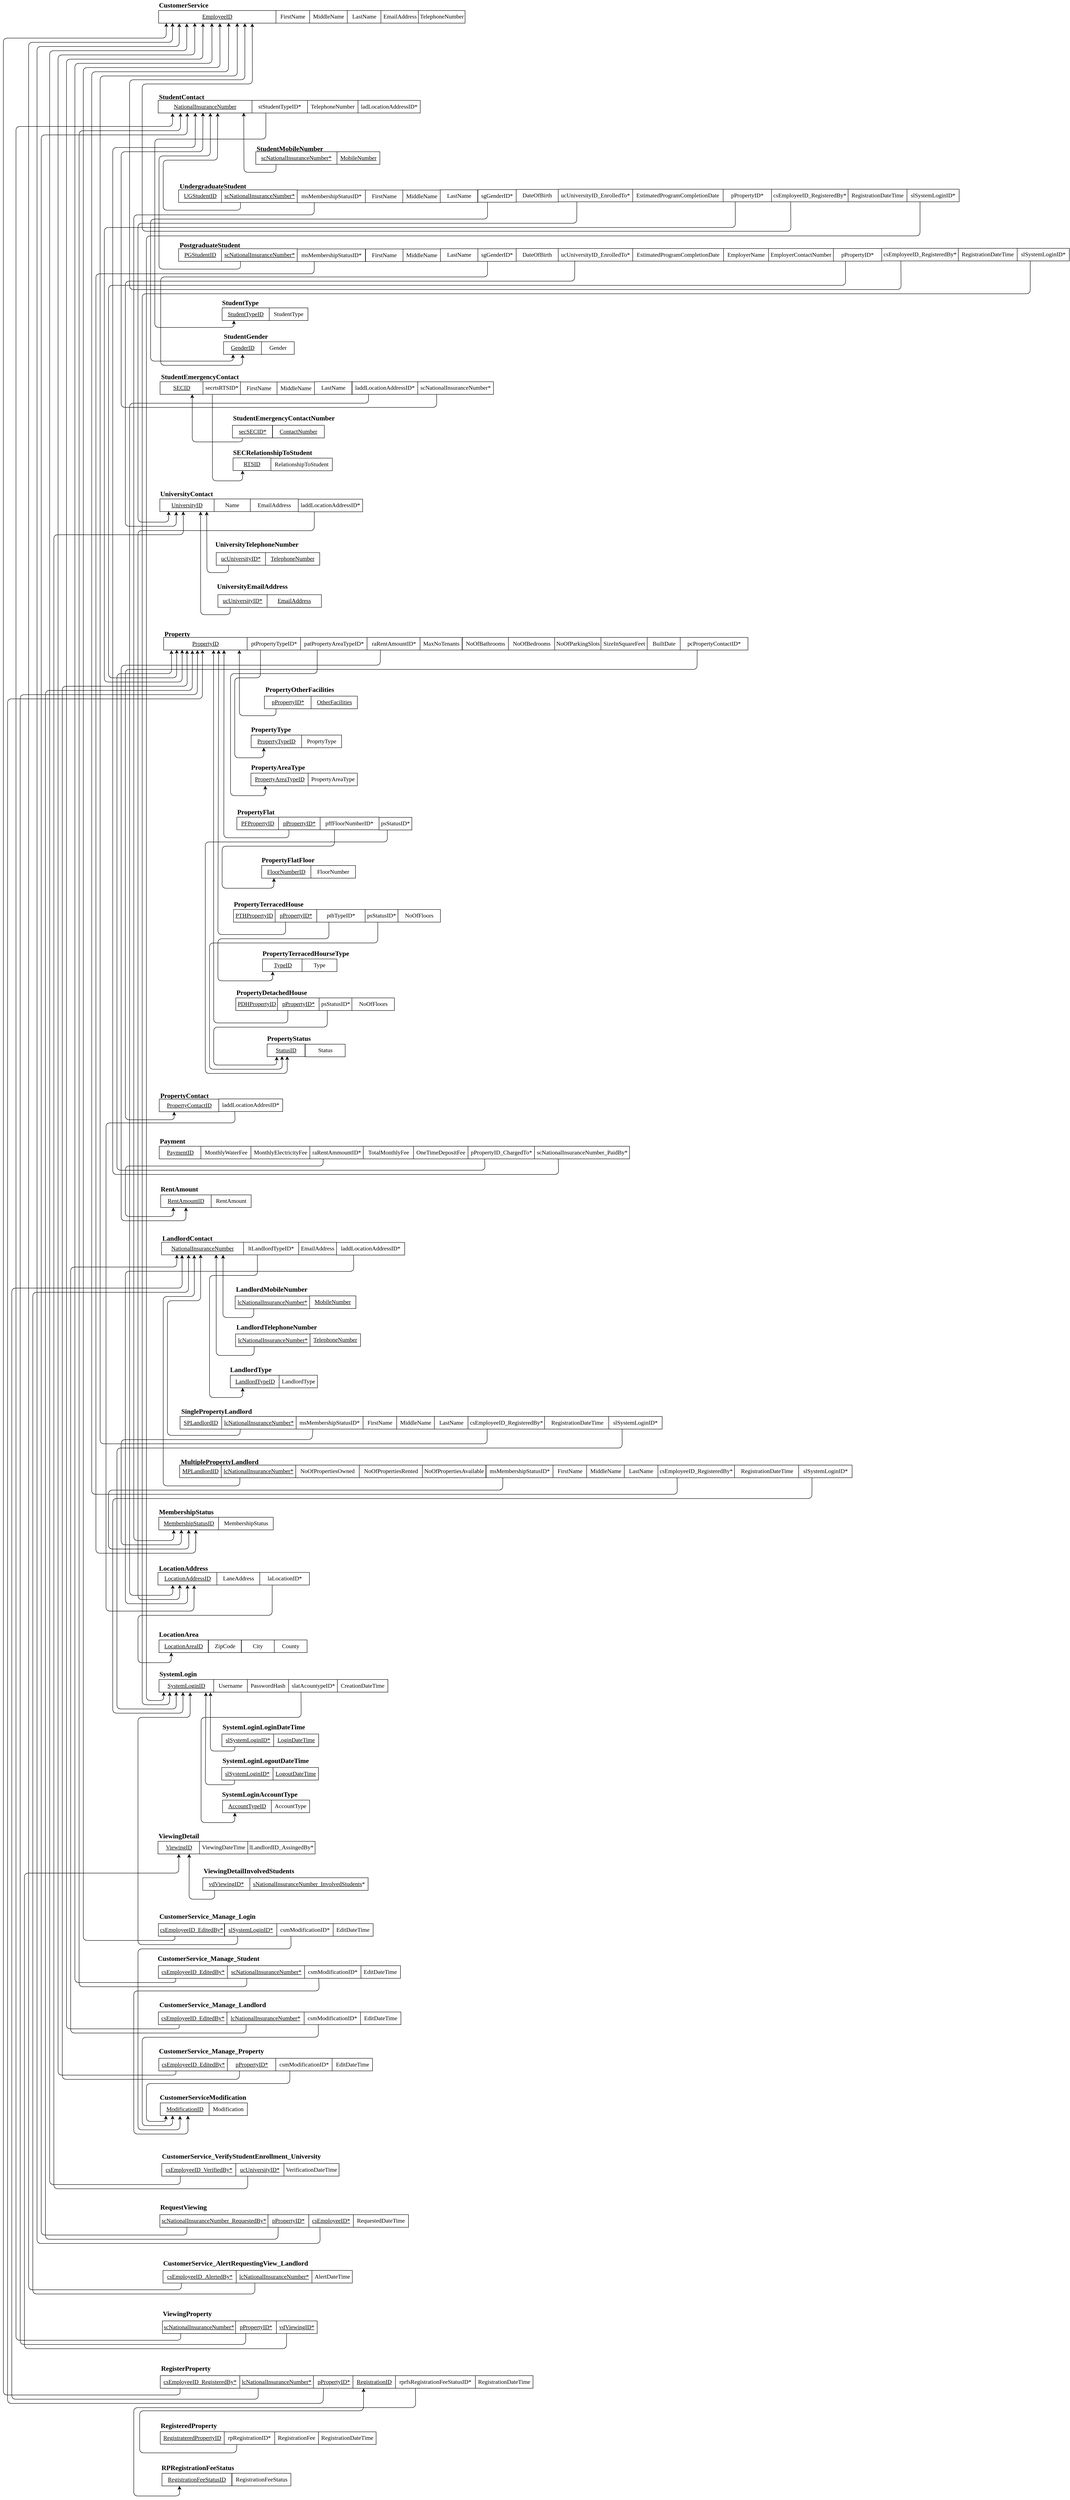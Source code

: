 <mxfile version="12.2.2" type="device" pages="1"><diagram id="bx-ZTYG9bVRK6xC262lA" name="Page-1"><mxGraphModel dx="-1562" dy="6795" grid="1" gridSize="10" guides="1" tooltips="1" connect="1" arrows="1" fold="1" page="1" pageScale="1" pageWidth="2650" pageHeight="6000" math="0" shadow="0"><root><mxCell id="0"/><mxCell id="1" parent="0"/><mxCell id="yb7GhobQxQ8tGci65pCE-1" value="&lt;font style=&quot;font-size: 16px&quot; face=&quot;Times New Roman&quot;&gt;StudentContact&lt;/font&gt;" style="text;html=1;resizable=0;points=[];autosize=1;align=left;verticalAlign=top;spacingTop=-4;fontSize=16;fontStyle=1" parent="1" vertex="1"><mxGeometry x="3073.5" y="-5750.5" width="110" height="20" as="geometry"/></mxCell><mxCell id="yb7GhobQxQ8tGci65pCE-2" value="&lt;u&gt;NationalInsuranceNumber&lt;/u&gt;" style="rounded=0;whiteSpace=wrap;html=1;fontSize=14;fontFamily=Times New Roman;" parent="1" vertex="1"><mxGeometry x="3074" y="-5729.5" width="223" height="30" as="geometry"/></mxCell><mxCell id="yb7GhobQxQ8tGci65pCE-3" value="TelephoneNumber" style="rounded=0;whiteSpace=wrap;html=1;fontSize=14;fontFamily=Times New Roman;" parent="1" vertex="1"><mxGeometry x="3429" y="-5729.5" width="120" height="30" as="geometry"/></mxCell><mxCell id="yb7GhobQxQ8tGci65pCE-4" value="ladLocationAddressID*" style="rounded=0;whiteSpace=wrap;html=1;fontSize=14;fontFamily=Times New Roman;" parent="1" vertex="1"><mxGeometry x="3549" y="-5729.5" width="148" height="30" as="geometry"/></mxCell><mxCell id="yb7GhobQxQ8tGci65pCE-5" value="stStudentTypeID*" style="rounded=0;whiteSpace=wrap;html=1;fontSize=14;fontFamily=Times New Roman;" parent="1" vertex="1"><mxGeometry x="3297" y="-5729.5" width="132" height="30" as="geometry"/></mxCell><mxCell id="yb7GhobQxQ8tGci65pCE-6" value="&lt;font style=&quot;font-size: 16px&quot; face=&quot;Times New Roman&quot;&gt;LocationAddress&lt;/font&gt;" style="text;html=1;resizable=0;points=[];autosize=1;align=left;verticalAlign=top;spacingTop=-4;fontSize=16;fontStyle=1" parent="1" vertex="1"><mxGeometry x="3073.5" y="-2254" width="120" height="20" as="geometry"/></mxCell><mxCell id="yb7GhobQxQ8tGci65pCE-7" value="&lt;u&gt;LocationAddressID&lt;/u&gt;" style="rounded=0;whiteSpace=wrap;html=1;fontSize=14;fontFamily=Times New Roman;" parent="1" vertex="1"><mxGeometry x="3073.5" y="-2232" width="140" height="30" as="geometry"/></mxCell><mxCell id="yb7GhobQxQ8tGci65pCE-8" value="laLocationID*" style="rounded=0;whiteSpace=wrap;html=1;fontSize=14;fontFamily=Times New Roman;" parent="1" vertex="1"><mxGeometry x="3315.5" y="-2232" width="118" height="30" as="geometry"/></mxCell><mxCell id="yb7GhobQxQ8tGci65pCE-9" value="&lt;font style=&quot;font-size: 16px&quot; face=&quot;Times New Roman&quot;&gt;StudentEmergencyContact&lt;/font&gt;" style="text;html=1;resizable=0;points=[];autosize=1;align=left;verticalAlign=top;spacingTop=-4;fontSize=16;fontStyle=1" parent="1" vertex="1"><mxGeometry x="3078.5" y="-5085.5" width="190" height="20" as="geometry"/></mxCell><mxCell id="yb7GhobQxQ8tGci65pCE-10" value="&lt;u&gt;SECID&lt;/u&gt;" style="rounded=0;whiteSpace=wrap;html=1;fontSize=14;fontFamily=Times New Roman;" parent="1" vertex="1"><mxGeometry x="3078.5" y="-5061" width="102" height="30" as="geometry"/></mxCell><mxCell id="yb7GhobQxQ8tGci65pCE-11" value="FirstName" style="rounded=0;whiteSpace=wrap;html=1;fontSize=14;fontFamily=Times New Roman;" parent="1" vertex="1"><mxGeometry x="3268.5" y="-5060.5" width="89" height="30" as="geometry"/></mxCell><mxCell id="yb7GhobQxQ8tGci65pCE-12" value="MiddleName" style="rounded=0;whiteSpace=wrap;html=1;fontSize=14;fontFamily=Times New Roman;" parent="1" vertex="1"><mxGeometry x="3356.5" y="-5060.5" width="89" height="30" as="geometry"/></mxCell><mxCell id="yb7GhobQxQ8tGci65pCE-13" value="LastName" style="rounded=0;whiteSpace=wrap;html=1;fontSize=14;fontFamily=Times New Roman;" parent="1" vertex="1"><mxGeometry x="3445.5" y="-5061" width="89" height="30" as="geometry"/></mxCell><mxCell id="yb7GhobQxQ8tGci65pCE-14" value="scNationalInsuranceNumber*" style="rounded=0;whiteSpace=wrap;html=1;fontSize=14;fontFamily=Times New Roman;" parent="1" vertex="1"><mxGeometry x="3691" y="-5061" width="180" height="30" as="geometry"/></mxCell><mxCell id="yb7GhobQxQ8tGci65pCE-15" value="secrtsRTSID*" style="rounded=0;whiteSpace=wrap;html=1;fontSize=14;fontFamily=Times New Roman;" parent="1" vertex="1"><mxGeometry x="3180.5" y="-5061" width="89" height="30" as="geometry"/></mxCell><mxCell id="yb7GhobQxQ8tGci65pCE-16" value="laddLocationAddressID*" style="rounded=0;whiteSpace=wrap;html=1;fontSize=14;fontFamily=Times New Roman;" parent="1" vertex="1"><mxGeometry x="3535" y="-5061" width="156" height="30" as="geometry"/></mxCell><mxCell id="yb7GhobQxQ8tGci65pCE-17" value="LaneAddress" style="rounded=0;whiteSpace=wrap;html=1;fontSize=14;fontFamily=Times New Roman;" parent="1" vertex="1"><mxGeometry x="3213.5" y="-2232" width="102" height="30" as="geometry"/></mxCell><mxCell id="yb7GhobQxQ8tGci65pCE-18" value="&lt;u&gt;UniversityID&lt;/u&gt;" style="rounded=0;whiteSpace=wrap;html=1;fontSize=14;fontFamily=Times New Roman;" parent="1" vertex="1"><mxGeometry x="3078" y="-4782.5" width="129" height="30" as="geometry"/></mxCell><mxCell id="yb7GhobQxQ8tGci65pCE-19" value="&lt;font style=&quot;font-size: 16px&quot; face=&quot;Times New Roman&quot;&gt;UniversityContact&lt;/font&gt;" style="text;html=1;resizable=0;points=[];autosize=1;align=left;verticalAlign=top;spacingTop=-4;fontSize=16;fontStyle=1" parent="1" vertex="1"><mxGeometry x="3076.5" y="-4807.5" width="130" height="20" as="geometry"/></mxCell><mxCell id="yb7GhobQxQ8tGci65pCE-20" value="Name" style="rounded=0;whiteSpace=wrap;html=1;fontSize=14;fontFamily=Times New Roman;" parent="1" vertex="1"><mxGeometry x="3207" y="-4782.5" width="86" height="30" as="geometry"/></mxCell><mxCell id="yb7GhobQxQ8tGci65pCE-21" value="EmailAddress" style="rounded=0;whiteSpace=wrap;html=1;fontSize=14;fontFamily=Times New Roman;" parent="1" vertex="1"><mxGeometry x="3293" y="-4782.5" width="114" height="30" as="geometry"/></mxCell><mxCell id="yb7GhobQxQ8tGci65pCE-22" value="laddLocationAddressID*" style="rounded=0;whiteSpace=wrap;html=1;fontSize=14;fontFamily=Times New Roman;" parent="1" vertex="1"><mxGeometry x="3407" y="-4782" width="153" height="30" as="geometry"/></mxCell><mxCell id="yb7GhobQxQ8tGci65pCE-23" value="&lt;font style=&quot;font-size: 16px&quot; face=&quot;Times New Roman&quot;&gt;PropertyContact&lt;/font&gt;" style="text;html=1;resizable=0;points=[];autosize=1;align=left;verticalAlign=top;spacingTop=-4;fontSize=16;fontStyle=1" parent="1" vertex="1"><mxGeometry x="3076.5" y="-3377" width="120" height="20" as="geometry"/></mxCell><mxCell id="yb7GhobQxQ8tGci65pCE-24" value="&lt;u&gt;PropertyContactID&lt;/u&gt;" style="rounded=0;whiteSpace=wrap;html=1;fontSize=14;fontFamily=Times New Roman;" parent="1" vertex="1"><mxGeometry x="3076.5" y="-3356.5" width="142" height="30" as="geometry"/></mxCell><mxCell id="yb7GhobQxQ8tGci65pCE-25" value="laddLocationAddresID*" style="rounded=0;whiteSpace=wrap;html=1;fontSize=14;fontFamily=Times New Roman;" parent="1" vertex="1"><mxGeometry x="3218" y="-3357" width="152" height="30" as="geometry"/></mxCell><mxCell id="yb7GhobQxQ8tGci65pCE-26" value="&lt;font face=&quot;Times New Roman&quot;&gt;LandlordContact&lt;/font&gt;" style="text;html=1;resizable=0;points=[];autosize=1;align=left;verticalAlign=top;spacingTop=-4;fontSize=16;fontStyle=1" parent="1" vertex="1"><mxGeometry x="3081.5" y="-3038" width="120" height="20" as="geometry"/></mxCell><mxCell id="yb7GhobQxQ8tGci65pCE-27" value="&lt;u&gt;NationalInsuranceNumber&lt;/u&gt;" style="rounded=0;whiteSpace=wrap;html=1;fontSize=14;fontFamily=Times New Roman;" parent="1" vertex="1"><mxGeometry x="3082" y="-3016.5" width="195" height="30" as="geometry"/></mxCell><mxCell id="yb7GhobQxQ8tGci65pCE-28" value="EmailAddress" style="rounded=0;whiteSpace=wrap;html=1;fontSize=14;fontFamily=Times New Roman;" parent="1" vertex="1"><mxGeometry x="3408" y="-3016.5" width="90" height="30" as="geometry"/></mxCell><mxCell id="yb7GhobQxQ8tGci65pCE-29" value="laddLocationAddressID*" style="rounded=0;whiteSpace=wrap;html=1;fontSize=14;fontFamily=Times New Roman;" parent="1" vertex="1"><mxGeometry x="3498" y="-3016" width="162" height="30" as="geometry"/></mxCell><mxCell id="yb7GhobQxQ8tGci65pCE-30" value="ltLandlordTypeID*" style="rounded=0;whiteSpace=wrap;html=1;fontSize=14;fontFamily=Times New Roman;" parent="1" vertex="1"><mxGeometry x="3277" y="-3016.5" width="131" height="30" as="geometry"/></mxCell><mxCell id="yb7GhobQxQ8tGci65pCE-31" value="FirstName" style="rounded=0;whiteSpace=wrap;html=1;fontSize=14;fontFamily=Times New Roman;" parent="1" vertex="1"><mxGeometry x="3566.5" y="-5516.5" width="89" height="30" as="geometry"/></mxCell><mxCell id="yb7GhobQxQ8tGci65pCE-32" value="MiddleName" style="rounded=0;whiteSpace=wrap;html=1;fontSize=14;fontFamily=Times New Roman;" parent="1" vertex="1"><mxGeometry x="3655.5" y="-5516.5" width="89" height="30" as="geometry"/></mxCell><mxCell id="yb7GhobQxQ8tGci65pCE-33" value="LastName" style="rounded=0;whiteSpace=wrap;html=1;fontSize=14;fontFamily=Times New Roman;" parent="1" vertex="1"><mxGeometry x="3744.5" y="-5517" width="89" height="30" as="geometry"/></mxCell><mxCell id="yb7GhobQxQ8tGci65pCE-34" value="DateOfBirth" style="rounded=0;whiteSpace=wrap;html=1;fontSize=14;fontFamily=Times New Roman;" parent="1" vertex="1"><mxGeometry x="3925" y="-5518" width="100" height="30" as="geometry"/></mxCell><mxCell id="yb7GhobQxQ8tGci65pCE-35" value="EstimatedProgramCompletionDate" style="rounded=0;whiteSpace=wrap;html=1;fontSize=14;fontFamily=Times New Roman;" parent="1" vertex="1"><mxGeometry x="4201" y="-5518.5" width="216" height="30" as="geometry"/></mxCell><mxCell id="yb7GhobQxQ8tGci65pCE-36" value="msMembershipStatusID*" style="rounded=0;whiteSpace=wrap;html=1;fontSize=14;fontFamily=Times New Roman;" parent="1" vertex="1"><mxGeometry x="3404.5" y="-5376.5" width="162" height="30" as="geometry"/></mxCell><mxCell id="yb7GhobQxQ8tGci65pCE-37" value="ucUniversityID_EnrolledTo*" style="rounded=0;whiteSpace=wrap;html=1;fontSize=14;fontFamily=Times New Roman;" parent="1" vertex="1"><mxGeometry x="4025" y="-5377.5" width="177" height="30" as="geometry"/></mxCell><mxCell id="yb7GhobQxQ8tGci65pCE-38" value="csEmployeeID_RegisteredBy*" style="rounded=0;whiteSpace=wrap;html=1;fontSize=14;fontFamily=Times New Roman;" parent="1" vertex="1"><mxGeometry x="4532" y="-5518.5" width="182" height="30" as="geometry"/></mxCell><mxCell id="yb7GhobQxQ8tGci65pCE-39" value="RegistrationDateTime" style="rounded=0;whiteSpace=wrap;html=1;fontSize=14;fontFamily=Times New Roman;" parent="1" vertex="1"><mxGeometry x="4714" y="-5518.5" width="140" height="30" as="geometry"/></mxCell><mxCell id="yb7GhobQxQ8tGci65pCE-40" value="slSystemLoginID*" style="rounded=0;whiteSpace=wrap;html=1;fontSize=14;fontFamily=Times New Roman;" parent="1" vertex="1"><mxGeometry x="4854" y="-5518.5" width="124" height="30" as="geometry"/></mxCell><mxCell id="yb7GhobQxQ8tGci65pCE-41" value="sgGenderID*" style="rounded=0;whiteSpace=wrap;html=1;fontSize=14;fontFamily=Times New Roman;" parent="1" vertex="1"><mxGeometry x="3834" y="-5517.5" width="91" height="30" as="geometry"/></mxCell><mxCell id="yb7GhobQxQ8tGci65pCE-42" value="EmployerName" style="rounded=0;whiteSpace=wrap;html=1;fontSize=14;fontFamily=Times New Roman;" parent="1" vertex="1"><mxGeometry x="4418" y="-5377.5" width="107" height="30" as="geometry"/></mxCell><mxCell id="yb7GhobQxQ8tGci65pCE-43" value="EmployerContactNumber" style="rounded=0;whiteSpace=wrap;html=1;fontSize=14;fontFamily=Times New Roman;" parent="1" vertex="1"><mxGeometry x="4525" y="-5377.5" width="154" height="30" as="geometry"/></mxCell><mxCell id="yb7GhobQxQ8tGci65pCE-44" value="&lt;font style=&quot;font-size: 16px&quot; face=&quot;Times New Roman&quot;&gt;UndergraduateStudent&lt;/font&gt;" style="text;html=1;resizable=0;points=[];autosize=1;align=left;verticalAlign=top;spacingTop=-4;fontSize=16;fontStyle=1" parent="1" vertex="1"><mxGeometry x="3122.5" y="-5538.5" width="160" height="20" as="geometry"/></mxCell><mxCell id="yb7GhobQxQ8tGci65pCE-45" value="&lt;u&gt;UGStudentID&lt;/u&gt;" style="rounded=0;whiteSpace=wrap;html=1;fontSize=14;fontFamily=Times New Roman;" parent="1" vertex="1"><mxGeometry x="3122.5" y="-5517" width="102" height="30" as="geometry"/></mxCell><mxCell id="yb7GhobQxQ8tGci65pCE-46" value="&lt;span&gt;scNationalInsuranceNumber*&lt;/span&gt;" style="rounded=0;whiteSpace=wrap;html=1;fontSize=14;fontFamily=Times New Roman;fontStyle=4" parent="1" vertex="1"><mxGeometry x="3224.5" y="-5517" width="180" height="30" as="geometry"/></mxCell><mxCell id="yb7GhobQxQ8tGci65pCE-47" value="&lt;font style=&quot;font-size: 16px&quot; face=&quot;Times New Roman&quot;&gt;PostgraduateStudent&lt;/font&gt;" style="text;html=1;resizable=0;points=[];autosize=1;align=left;verticalAlign=top;spacingTop=-4;fontSize=16;fontStyle=1" parent="1" vertex="1"><mxGeometry x="3122.5" y="-5398.5" width="150" height="20" as="geometry"/></mxCell><mxCell id="yb7GhobQxQ8tGci65pCE-48" value="&lt;u&gt;PGStudentID&lt;/u&gt;" style="rounded=0;whiteSpace=wrap;html=1;fontSize=14;fontFamily=Times New Roman;" parent="1" vertex="1"><mxGeometry x="3122.5" y="-5377" width="102" height="30" as="geometry"/></mxCell><mxCell id="yb7GhobQxQ8tGci65pCE-49" value="&lt;span&gt;scNationalInsuranceNumber*&lt;/span&gt;" style="rounded=0;whiteSpace=wrap;html=1;fontSize=14;fontFamily=Times New Roman;fontStyle=4;" parent="1" vertex="1"><mxGeometry x="3224.5" y="-5377" width="180" height="30" as="geometry"/></mxCell><mxCell id="yb7GhobQxQ8tGci65pCE-50" value="FirstName" style="rounded=0;whiteSpace=wrap;html=1;fontSize=14;fontFamily=Times New Roman;" parent="1" vertex="1"><mxGeometry x="3567" y="-5376.5" width="89" height="30" as="geometry"/></mxCell><mxCell id="yb7GhobQxQ8tGci65pCE-51" value="MiddleName" style="rounded=0;whiteSpace=wrap;html=1;fontSize=14;fontFamily=Times New Roman;" parent="1" vertex="1"><mxGeometry x="3656" y="-5376.5" width="89" height="30" as="geometry"/></mxCell><mxCell id="yb7GhobQxQ8tGci65pCE-52" value="LastName" style="rounded=0;whiteSpace=wrap;html=1;fontSize=14;fontFamily=Times New Roman;" parent="1" vertex="1"><mxGeometry x="3745" y="-5377" width="89" height="30" as="geometry"/></mxCell><mxCell id="yb7GhobQxQ8tGci65pCE-53" value="DateOfBirth" style="rounded=0;whiteSpace=wrap;html=1;fontSize=14;fontFamily=Times New Roman;" parent="1" vertex="1"><mxGeometry x="3925" y="-5377.5" width="100" height="30" as="geometry"/></mxCell><mxCell id="yb7GhobQxQ8tGci65pCE-54" value="sgGenderID*" style="rounded=0;whiteSpace=wrap;html=1;fontSize=14;fontFamily=Times New Roman;" parent="1" vertex="1"><mxGeometry x="3834" y="-5377" width="91" height="30" as="geometry"/></mxCell><mxCell id="yb7GhobQxQ8tGci65pCE-55" value="msMembershipStatusID*" style="rounded=0;whiteSpace=wrap;html=1;fontSize=14;fontFamily=Times New Roman;" parent="1" vertex="1"><mxGeometry x="3404.5" y="-5516.5" width="162" height="30" as="geometry"/></mxCell><mxCell id="yb7GhobQxQ8tGci65pCE-56" value="ucUniversityID_EnrolledTo*" style="rounded=0;whiteSpace=wrap;html=1;fontSize=14;fontFamily=Times New Roman;" parent="1" vertex="1"><mxGeometry x="4025" y="-5518.5" width="177" height="30" as="geometry"/></mxCell><mxCell id="yb7GhobQxQ8tGci65pCE-57" value="EstimatedProgramCompletionDate" style="rounded=0;whiteSpace=wrap;html=1;fontSize=14;fontFamily=Times New Roman;" parent="1" vertex="1"><mxGeometry x="4202" y="-5377.5" width="216" height="30" as="geometry"/></mxCell><mxCell id="yb7GhobQxQ8tGci65pCE-58" value="csEmployeeID_RegisteredBy*" style="rounded=0;whiteSpace=wrap;html=1;fontSize=14;fontFamily=Times New Roman;" parent="1" vertex="1"><mxGeometry x="4794" y="-5378" width="182" height="30" as="geometry"/></mxCell><mxCell id="yb7GhobQxQ8tGci65pCE-59" value="RegistrationDateTime" style="rounded=0;whiteSpace=wrap;html=1;fontSize=14;fontFamily=Times New Roman;" parent="1" vertex="1"><mxGeometry x="4976" y="-5378" width="140" height="30" as="geometry"/></mxCell><mxCell id="yb7GhobQxQ8tGci65pCE-60" value="slSystemLoginID*" style="rounded=0;whiteSpace=wrap;html=1;fontSize=14;fontFamily=Times New Roman;" parent="1" vertex="1"><mxGeometry x="5116" y="-5378" width="124" height="30" as="geometry"/></mxCell><mxCell id="yb7GhobQxQ8tGci65pCE-61" value="&lt;font style=&quot;font-size: 16px&quot; face=&quot;Times New Roman&quot;&gt;Property&lt;/font&gt;" style="text;html=1;resizable=0;points=[];autosize=1;align=left;verticalAlign=top;spacingTop=-4;fontSize=16;fontStyle=1" parent="1" vertex="1"><mxGeometry x="3087" y="-4474.5" width="70" height="20" as="geometry"/></mxCell><mxCell id="yb7GhobQxQ8tGci65pCE-62" value="&lt;u&gt;PropertyID&lt;/u&gt;" style="rounded=0;whiteSpace=wrap;html=1;fontSize=14;fontFamily=Times New Roman;" parent="1" vertex="1"><mxGeometry x="3087" y="-4453.5" width="199" height="30" as="geometry"/></mxCell><mxCell id="yb7GhobQxQ8tGci65pCE-63" value="psStatusID*" style="rounded=0;whiteSpace=wrap;html=1;fontSize=14;fontFamily=Times New Roman;" parent="1" vertex="1"><mxGeometry x="3599" y="-4026" width="78" height="30" as="geometry"/></mxCell><mxCell id="yb7GhobQxQ8tGci65pCE-64" value="raRentAmountID*" style="rounded=0;whiteSpace=wrap;html=1;fontSize=14;fontFamily=Times New Roman;" parent="1" vertex="1"><mxGeometry x="3570.5" y="-4453.5" width="127" height="30" as="geometry"/></mxCell><mxCell id="yb7GhobQxQ8tGci65pCE-65" value="MaxNoTenants" style="rounded=0;whiteSpace=wrap;html=1;fontSize=14;fontFamily=Times New Roman;" parent="1" vertex="1"><mxGeometry x="3696.5" y="-4453.5" width="100" height="30" as="geometry"/></mxCell><mxCell id="yb7GhobQxQ8tGci65pCE-66" value="NoOfBathrooms" style="rounded=0;whiteSpace=wrap;html=1;fontSize=14;fontFamily=Times New Roman;" parent="1" vertex="1"><mxGeometry x="3797" y="-4453.5" width="110" height="30" as="geometry"/></mxCell><mxCell id="yb7GhobQxQ8tGci65pCE-67" value="NoOfBedrooms" style="rounded=0;whiteSpace=wrap;html=1;fontSize=14;fontFamily=Times New Roman;" parent="1" vertex="1"><mxGeometry x="3906.5" y="-4453.5" width="110" height="30" as="geometry"/></mxCell><mxCell id="yb7GhobQxQ8tGci65pCE-68" value="patPropertyAreaTypeID*" style="rounded=0;whiteSpace=wrap;html=1;fontSize=14;fontFamily=Times New Roman;" parent="1" vertex="1"><mxGeometry x="3412.5" y="-4453.5" width="158" height="30" as="geometry"/></mxCell><mxCell id="yb7GhobQxQ8tGci65pCE-69" value="NoOfParkingSlots" style="rounded=0;whiteSpace=wrap;html=1;fontSize=14;fontFamily=Times New Roman;" parent="1" vertex="1"><mxGeometry x="4016.5" y="-4453.5" width="110" height="30" as="geometry"/></mxCell><mxCell id="yb7GhobQxQ8tGci65pCE-71" value="SizeInSquareFeet" style="rounded=0;whiteSpace=wrap;html=1;fontSize=14;fontFamily=Times New Roman;" parent="1" vertex="1"><mxGeometry x="4126.5" y="-4453.5" width="110" height="30" as="geometry"/></mxCell><mxCell id="yb7GhobQxQ8tGci65pCE-72" value="ptPropertyTypeID*" style="rounded=0;whiteSpace=wrap;html=1;fontSize=14;fontFamily=Times New Roman;" parent="1" vertex="1"><mxGeometry x="3285.5" y="-4453.5" width="127" height="30" as="geometry"/></mxCell><mxCell id="yb7GhobQxQ8tGci65pCE-73" value="BuiltDate" style="rounded=0;whiteSpace=wrap;html=1;fontSize=14;fontFamily=Times New Roman;" parent="1" vertex="1"><mxGeometry x="4236.5" y="-4453.5" width="79" height="30" as="geometry"/></mxCell><mxCell id="yb7GhobQxQ8tGci65pCE-74" value="&lt;u&gt;PFPropertyID&lt;/u&gt;" style="rounded=0;whiteSpace=wrap;html=1;fontSize=14;fontFamily=Times New Roman;" parent="1" vertex="1"><mxGeometry x="3261" y="-4026.5" width="99" height="30" as="geometry"/></mxCell><mxCell id="yb7GhobQxQ8tGci65pCE-75" value="&lt;font style=&quot;font-size: 16px&quot; face=&quot;Times New Roman&quot;&gt;PropertyFlat&lt;/font&gt;" style="text;html=1;resizable=0;points=[];autosize=1;align=left;verticalAlign=top;spacingTop=-4;fontSize=16;fontStyle=1" parent="1" vertex="1"><mxGeometry x="3260" y="-4051.5" width="100" height="20" as="geometry"/></mxCell><mxCell id="yb7GhobQxQ8tGci65pCE-76" value="pffFloorNumberID*" style="rounded=0;whiteSpace=wrap;html=1;fontSize=14;fontFamily=Times New Roman;" parent="1" vertex="1"><mxGeometry x="3458" y="-4026.5" width="141" height="30" as="geometry"/></mxCell><mxCell id="yb7GhobQxQ8tGci65pCE-77" value="&lt;span&gt;pPropertyID*&lt;/span&gt;" style="rounded=0;whiteSpace=wrap;html=1;fontSize=14;fontFamily=Times New Roman;fontStyle=4" parent="1" vertex="1"><mxGeometry x="3360" y="-4026.5" width="99" height="30" as="geometry"/></mxCell><mxCell id="yb7GhobQxQ8tGci65pCE-78" value="&lt;u&gt;PTHPropertyID&lt;/u&gt;" style="rounded=0;whiteSpace=wrap;html=1;fontSize=14;fontFamily=Times New Roman;" parent="1" vertex="1"><mxGeometry x="3253" y="-3807" width="99" height="30" as="geometry"/></mxCell><mxCell id="yb7GhobQxQ8tGci65pCE-79" value="&lt;font style=&quot;font-size: 16px&quot; face=&quot;Times New Roman&quot;&gt;PropertyTerracedHouse&lt;/font&gt;" style="text;html=1;resizable=0;points=[];autosize=1;align=left;verticalAlign=top;spacingTop=-4;fontSize=16;fontStyle=1" parent="1" vertex="1"><mxGeometry x="3252" y="-3832" width="170" height="20" as="geometry"/></mxCell><mxCell id="yb7GhobQxQ8tGci65pCE-80" value="pthTypeID*" style="rounded=0;whiteSpace=wrap;html=1;fontSize=14;fontFamily=Times New Roman;" parent="1" vertex="1"><mxGeometry x="3451" y="-3807" width="115" height="30" as="geometry"/></mxCell><mxCell id="yb7GhobQxQ8tGci65pCE-81" value="&lt;span&gt;pPropertyID*&lt;/span&gt;" style="rounded=0;whiteSpace=wrap;html=1;fontSize=14;fontFamily=Times New Roman;fontStyle=4" parent="1" vertex="1"><mxGeometry x="3352" y="-3807" width="99" height="30" as="geometry"/></mxCell><mxCell id="yb7GhobQxQ8tGci65pCE-82" value="&lt;u&gt;PDHPropertyID&lt;/u&gt;" style="rounded=0;whiteSpace=wrap;html=1;fontSize=14;fontFamily=Times New Roman;" parent="1" vertex="1"><mxGeometry x="3258.5" y="-3597" width="99" height="30" as="geometry"/></mxCell><mxCell id="yb7GhobQxQ8tGci65pCE-83" value="&lt;font style=&quot;font-size: 16px&quot; face=&quot;Times New Roman&quot;&gt;PropertyDetachedHouse&lt;/font&gt;" style="text;html=1;resizable=0;points=[];autosize=1;align=left;verticalAlign=top;spacingTop=-4;fontSize=16;fontStyle=1" parent="1" vertex="1"><mxGeometry x="3257.5" y="-3622" width="170" height="20" as="geometry"/></mxCell><mxCell id="yb7GhobQxQ8tGci65pCE-84" value="&lt;span&gt;pPropertyID*&lt;/span&gt;" style="rounded=0;whiteSpace=wrap;html=1;fontSize=14;fontFamily=Times New Roman;fontStyle=4" parent="1" vertex="1"><mxGeometry x="3357.5" y="-3597" width="99" height="30" as="geometry"/></mxCell><mxCell id="yb7GhobQxQ8tGci65pCE-85" value="psStatusID*" style="rounded=0;whiteSpace=wrap;html=1;fontSize=14;fontFamily=Times New Roman;" parent="1" vertex="1"><mxGeometry x="3566" y="-3807" width="78" height="30" as="geometry"/></mxCell><mxCell id="yb7GhobQxQ8tGci65pCE-86" value="NoOfFloors" style="rounded=0;whiteSpace=wrap;html=1;fontSize=14;fontFamily=Times New Roman;" parent="1" vertex="1"><mxGeometry x="3644" y="-3807" width="101" height="30" as="geometry"/></mxCell><mxCell id="yb7GhobQxQ8tGci65pCE-87" value="psStatusID*" style="rounded=0;whiteSpace=wrap;html=1;fontSize=14;fontFamily=Times New Roman;" parent="1" vertex="1"><mxGeometry x="3456.5" y="-3597" width="78" height="30" as="geometry"/></mxCell><mxCell id="yb7GhobQxQ8tGci65pCE-88" value="NoOfFloors" style="rounded=0;whiteSpace=wrap;html=1;fontSize=14;fontFamily=Times New Roman;" parent="1" vertex="1"><mxGeometry x="3534.5" y="-3597" width="101" height="30" as="geometry"/></mxCell><mxCell id="yb7GhobQxQ8tGci65pCE-89" value="&lt;span&gt;csEmployeeID_RegisteredBy*&lt;br&gt;&lt;/span&gt;" style="rounded=0;whiteSpace=wrap;html=1;fontSize=14;fontFamily=Times New Roman;fontStyle=4" parent="1" vertex="1"><mxGeometry x="3079" y="-323.5" width="189" height="30" as="geometry"/></mxCell><mxCell id="yb7GhobQxQ8tGci65pCE-90" value="lcNationalInsuranceNumber*" style="rounded=0;whiteSpace=wrap;html=1;fontSize=14;fontFamily=Times New Roman;fontStyle=4" parent="1" vertex="1"><mxGeometry x="3268" y="-323.5" width="175" height="30" as="geometry"/></mxCell><mxCell id="yb7GhobQxQ8tGci65pCE-91" value="pPropertyID*" style="rounded=0;whiteSpace=wrap;html=1;fontSize=14;fontFamily=Times New Roman;fontStyle=4" parent="1" vertex="1"><mxGeometry x="3443" y="-323.5" width="97" height="30" as="geometry"/></mxCell><mxCell id="yb7GhobQxQ8tGci65pCE-92" value="&lt;font face=&quot;Times New Roman&quot;&gt;RegisterProperty&lt;/font&gt;" style="text;html=1;resizable=0;points=[];autosize=1;align=left;verticalAlign=top;spacingTop=-4;fontSize=16;fontStyle=1" parent="1" vertex="1"><mxGeometry x="3079" y="-353.5" width="120" height="20" as="geometry"/></mxCell><mxCell id="yb7GhobQxQ8tGci65pCE-93" value="&lt;u&gt;RegistrationID&lt;/u&gt;" style="rounded=0;whiteSpace=wrap;html=1;fontSize=14;fontFamily=Times New Roman;fontStyle=0" parent="1" vertex="1"><mxGeometry x="3537" y="-323.5" width="101" height="30" as="geometry"/></mxCell><mxCell id="yb7GhobQxQ8tGci65pCE-94" value="RegistrationFee" style="rounded=0;whiteSpace=wrap;html=1;fontSize=14;fontFamily=Times New Roman;fontStyle=0" parent="1" vertex="1"><mxGeometry x="3351" y="-190" width="104" height="30" as="geometry"/></mxCell><mxCell id="yb7GhobQxQ8tGci65pCE-95" value="rprfsRegistrationFeeStatusID*" style="rounded=0;whiteSpace=wrap;html=1;fontSize=14;fontFamily=Times New Roman;fontStyle=0" parent="1" vertex="1"><mxGeometry x="3638" y="-323.5" width="190" height="30" as="geometry"/></mxCell><mxCell id="yb7GhobQxQ8tGci65pCE-96" value="RegistrationDateTime" style="rounded=0;whiteSpace=wrap;html=1;fontSize=14;fontFamily=Times New Roman;fontStyle=0" parent="1" vertex="1"><mxGeometry x="3828" y="-323.5" width="137" height="30" as="geometry"/></mxCell><mxCell id="yb7GhobQxQ8tGci65pCE-97" value="&lt;font face=&quot;Times New Roman&quot;&gt;RegisteredProperty&lt;/font&gt;" style="text;html=1;resizable=0;points=[];autosize=1;align=left;verticalAlign=top;spacingTop=-4;fontSize=16;fontStyle=1" parent="1" vertex="1"><mxGeometry x="3078" y="-217.5" width="140" height="20" as="geometry"/></mxCell><mxCell id="yb7GhobQxQ8tGci65pCE-98" value="&lt;u&gt;RegistrateredPropertyID&lt;/u&gt;" style="rounded=0;whiteSpace=wrap;html=1;fontSize=14;fontFamily=Times New Roman;fontStyle=0" parent="1" vertex="1"><mxGeometry x="3079" y="-190.5" width="152" height="30" as="geometry"/></mxCell><mxCell id="yb7GhobQxQ8tGci65pCE-99" value="RegistrationDateTime" style="rounded=0;whiteSpace=wrap;html=1;fontSize=14;fontFamily=Times New Roman;fontStyle=0" parent="1" vertex="1"><mxGeometry x="3455" y="-190" width="137" height="30" as="geometry"/></mxCell><mxCell id="yb7GhobQxQ8tGci65pCE-100" value="pcPropertyContactID*" style="rounded=0;whiteSpace=wrap;html=1;fontSize=14;fontFamily=Times New Roman;" parent="1" vertex="1"><mxGeometry x="4315" y="-4453.5" width="161" height="30" as="geometry"/></mxCell><mxCell id="yb7GhobQxQ8tGci65pCE-103" value="FirstName" style="rounded=0;whiteSpace=wrap;html=1;fontSize=14;fontFamily=Times New Roman;" parent="1" vertex="1"><mxGeometry x="3561" y="-2602.5" width="80" height="30" as="geometry"/></mxCell><mxCell id="yb7GhobQxQ8tGci65pCE-104" value="MiddleName" style="rounded=0;whiteSpace=wrap;html=1;fontSize=14;fontFamily=Times New Roman;" parent="1" vertex="1"><mxGeometry x="3641" y="-2602.5" width="90" height="30" as="geometry"/></mxCell><mxCell id="yb7GhobQxQ8tGci65pCE-105" value="LastName" style="rounded=0;whiteSpace=wrap;html=1;fontSize=14;fontFamily=Times New Roman;" parent="1" vertex="1"><mxGeometry x="3730.5" y="-2602.5" width="80" height="30" as="geometry"/></mxCell><mxCell id="yb7GhobQxQ8tGci65pCE-106" value="msMembershipStatusID*" style="rounded=0;whiteSpace=wrap;html=1;fontSize=14;fontFamily=Times New Roman;" parent="1" vertex="1"><mxGeometry x="3402" y="-2602.5" width="159" height="30" as="geometry"/></mxCell><mxCell id="yb7GhobQxQ8tGci65pCE-107" value="csEmployeeID_RegisteredBy*" style="rounded=0;whiteSpace=wrap;html=1;fontSize=14;fontFamily=Times New Roman;" parent="1" vertex="1"><mxGeometry x="3810.5" y="-2602.5" width="182" height="30" as="geometry"/></mxCell><mxCell id="yb7GhobQxQ8tGci65pCE-108" value="RegistrationDateTime" style="rounded=0;whiteSpace=wrap;html=1;fontSize=14;fontFamily=Times New Roman;" parent="1" vertex="1"><mxGeometry x="3992.5" y="-2602.5" width="155" height="30" as="geometry"/></mxCell><mxCell id="yb7GhobQxQ8tGci65pCE-109" value="slSystemLoginID*" style="rounded=0;whiteSpace=wrap;html=1;fontSize=14;fontFamily=Times New Roman;" parent="1" vertex="1"><mxGeometry x="4145" y="-2602.5" width="127" height="30" as="geometry"/></mxCell><mxCell id="yb7GhobQxQ8tGci65pCE-110" value="&lt;font face=&quot;Times New Roman&quot;&gt;SinglePropertyLandlord&lt;/font&gt;" style="text;html=1;resizable=0;points=[];autosize=1;align=left;verticalAlign=top;spacingTop=-4;fontSize=16;fontStyle=1" parent="1" vertex="1"><mxGeometry x="3127" y="-2627.5" width="170" height="20" as="geometry"/></mxCell><mxCell id="yb7GhobQxQ8tGci65pCE-111" value="&lt;font face=&quot;Times New Roman&quot;&gt;MultiplePropertyLandlord&lt;/font&gt;" style="text;html=1;resizable=0;points=[];autosize=1;align=left;verticalAlign=top;spacingTop=-4;fontSize=16;fontStyle=1" parent="1" vertex="1"><mxGeometry x="3126" y="-2507" width="180" height="20" as="geometry"/></mxCell><mxCell id="yb7GhobQxQ8tGci65pCE-112" value="NoOfPropertiesOwned" style="rounded=0;whiteSpace=wrap;html=1;fontSize=14;fontFamily=Times New Roman;" parent="1" vertex="1"><mxGeometry x="3401" y="-2487" width="151" height="30" as="geometry"/></mxCell><mxCell id="yb7GhobQxQ8tGci65pCE-113" value="NoOfPropertiesRented" style="rounded=0;whiteSpace=wrap;html=1;fontSize=14;fontFamily=Times New Roman;" parent="1" vertex="1"><mxGeometry x="3552" y="-2487" width="151" height="30" as="geometry"/></mxCell><mxCell id="yb7GhobQxQ8tGci65pCE-114" value="NoOfPropertiesAvailable" style="rounded=0;whiteSpace=wrap;html=1;fontSize=14;fontFamily=Times New Roman;" parent="1" vertex="1"><mxGeometry x="3702" y="-2487" width="151" height="30" as="geometry"/></mxCell><mxCell id="yb7GhobQxQ8tGci65pCE-115" value="&lt;u&gt;SPLandlordID&lt;/u&gt;" style="rounded=0;whiteSpace=wrap;html=1;fontSize=14;fontFamily=Times New Roman;" parent="1" vertex="1"><mxGeometry x="3126" y="-2602.5" width="99" height="30" as="geometry"/></mxCell><mxCell id="yb7GhobQxQ8tGci65pCE-116" value="&lt;span&gt;lcNationalInsuranceNumber*&lt;/span&gt;" style="rounded=0;whiteSpace=wrap;html=1;fontSize=14;fontFamily=Times New Roman;fontStyle=4" parent="1" vertex="1"><mxGeometry x="3225" y="-2602.5" width="177" height="30" as="geometry"/></mxCell><mxCell id="yb7GhobQxQ8tGci65pCE-117" value="&lt;u&gt;MPLandlordID&lt;/u&gt;" style="rounded=0;whiteSpace=wrap;html=1;fontSize=14;fontFamily=Times New Roman;" parent="1" vertex="1"><mxGeometry x="3125" y="-2487" width="99" height="30" as="geometry"/></mxCell><mxCell id="yb7GhobQxQ8tGci65pCE-118" value="&lt;span&gt;lcNationalInsuranceNumber*&lt;/span&gt;" style="rounded=0;whiteSpace=wrap;html=1;fontSize=14;fontFamily=Times New Roman;fontStyle=4" parent="1" vertex="1"><mxGeometry x="3224" y="-2487" width="177" height="30" as="geometry"/></mxCell><mxCell id="yb7GhobQxQ8tGci65pCE-119" value="FirstName" style="rounded=0;whiteSpace=wrap;html=1;fontSize=14;fontFamily=Times New Roman;" parent="1" vertex="1"><mxGeometry x="4012.5" y="-2487" width="80" height="30" as="geometry"/></mxCell><mxCell id="yb7GhobQxQ8tGci65pCE-120" value="MiddleName" style="rounded=0;whiteSpace=wrap;html=1;fontSize=14;fontFamily=Times New Roman;" parent="1" vertex="1"><mxGeometry x="4092.5" y="-2487" width="90" height="30" as="geometry"/></mxCell><mxCell id="yb7GhobQxQ8tGci65pCE-121" value="LastName" style="rounded=0;whiteSpace=wrap;html=1;fontSize=14;fontFamily=Times New Roman;" parent="1" vertex="1"><mxGeometry x="4182" y="-2487" width="80" height="30" as="geometry"/></mxCell><mxCell id="yb7GhobQxQ8tGci65pCE-122" value="msMembershipStatusID*" style="rounded=0;whiteSpace=wrap;html=1;fontSize=14;fontFamily=Times New Roman;" parent="1" vertex="1"><mxGeometry x="3853.5" y="-2487" width="159" height="30" as="geometry"/></mxCell><mxCell id="yb7GhobQxQ8tGci65pCE-123" value="csEmployeeID_RegisteredBy*" style="rounded=0;whiteSpace=wrap;html=1;fontSize=14;fontFamily=Times New Roman;" parent="1" vertex="1"><mxGeometry x="4262" y="-2487" width="182" height="30" as="geometry"/></mxCell><mxCell id="yb7GhobQxQ8tGci65pCE-124" value="RegistrationDateTime" style="rounded=0;whiteSpace=wrap;html=1;fontSize=14;fontFamily=Times New Roman;" parent="1" vertex="1"><mxGeometry x="4444" y="-2487" width="155" height="30" as="geometry"/></mxCell><mxCell id="yb7GhobQxQ8tGci65pCE-125" value="slSystemLoginID*" style="rounded=0;whiteSpace=wrap;html=1;fontSize=14;fontFamily=Times New Roman;" parent="1" vertex="1"><mxGeometry x="4596.5" y="-2487" width="127" height="30" as="geometry"/></mxCell><mxCell id="yb7GhobQxQ8tGci65pCE-308" value="&lt;font style=&quot;font-size: 16px&quot; face=&quot;Times New Roman&quot;&gt;StudentType&lt;/font&gt;" style="text;html=1;resizable=0;points=[];autosize=1;align=left;verticalAlign=top;spacingTop=-4;fontSize=16;fontStyle=1" parent="1" vertex="1"><mxGeometry x="3224" y="-5261.5" width="100" height="20" as="geometry"/></mxCell><mxCell id="yb7GhobQxQ8tGci65pCE-309" value="&lt;u&gt;StudentTypeID&lt;/u&gt;" style="rounded=0;whiteSpace=wrap;html=1;fontSize=14;fontFamily=Times New Roman;" parent="1" vertex="1"><mxGeometry x="3226" y="-5236.5" width="112" height="30" as="geometry"/></mxCell><mxCell id="yb7GhobQxQ8tGci65pCE-310" value="StudentType" style="rounded=0;whiteSpace=wrap;html=1;fontSize=14;fontFamily=Times New Roman;" parent="1" vertex="1"><mxGeometry x="3338" y="-5236.5" width="92" height="30" as="geometry"/></mxCell><mxCell id="yb7GhobQxQ8tGci65pCE-311" value="&lt;font face=&quot;Times New Roman&quot;&gt;StudentGender&lt;/font&gt;" style="text;html=1;resizable=0;points=[];autosize=1;align=left;verticalAlign=top;spacingTop=-4;fontSize=16;fontStyle=1" parent="1" vertex="1"><mxGeometry x="3227.5" y="-5181.5" width="110" height="20" as="geometry"/></mxCell><mxCell id="yb7GhobQxQ8tGci65pCE-312" value="&lt;u&gt;GenderID&lt;/u&gt;" style="rounded=0;whiteSpace=wrap;html=1;fontSize=14;fontFamily=Times New Roman;" parent="1" vertex="1"><mxGeometry x="3229.5" y="-5156" width="90" height="30" as="geometry"/></mxCell><mxCell id="yb7GhobQxQ8tGci65pCE-313" value="Gender" style="rounded=0;whiteSpace=wrap;html=1;fontSize=14;fontFamily=Times New Roman;" parent="1" vertex="1"><mxGeometry x="3319.5" y="-5156" width="78" height="30" as="geometry"/></mxCell><mxCell id="yb7GhobQxQ8tGci65pCE-314" value="&lt;font face=&quot;Times New Roman&quot;&gt;SECRelationshipToStudent&lt;/font&gt;" style="text;html=1;resizable=0;points=[];autosize=1;align=left;verticalAlign=top;spacingTop=-4;fontSize=16;fontStyle=1" parent="1" vertex="1"><mxGeometry x="3250" y="-4905.5" width="190" height="20" as="geometry"/></mxCell><mxCell id="yb7GhobQxQ8tGci65pCE-315" value="&lt;u&gt;RTSID&lt;/u&gt;" style="rounded=0;whiteSpace=wrap;html=1;fontSize=14;fontFamily=Times New Roman;" parent="1" vertex="1"><mxGeometry x="3252" y="-4880" width="90" height="30" as="geometry"/></mxCell><mxCell id="yb7GhobQxQ8tGci65pCE-316" value="RelationshipToStudent" style="rounded=0;whiteSpace=wrap;html=1;fontSize=14;fontFamily=Times New Roman;" parent="1" vertex="1"><mxGeometry x="3342" y="-4879.5" width="146" height="30" as="geometry"/></mxCell><mxCell id="yb7GhobQxQ8tGci65pCE-318" value="&lt;font face=&quot;Times New Roman&quot;&gt;PropertyType&lt;/font&gt;" style="text;html=1;resizable=0;points=[];autosize=1;align=left;verticalAlign=top;spacingTop=-4;fontSize=16;fontStyle=1" parent="1" vertex="1"><mxGeometry x="3293" y="-4247.5" width="100" height="20" as="geometry"/></mxCell><mxCell id="yb7GhobQxQ8tGci65pCE-319" value="&lt;u&gt;PropertyTypeID&lt;/u&gt;" style="rounded=0;whiteSpace=wrap;html=1;fontSize=14;fontFamily=Times New Roman;" parent="1" vertex="1"><mxGeometry x="3295" y="-4221.5" width="120" height="30" as="geometry"/></mxCell><mxCell id="yb7GhobQxQ8tGci65pCE-320" value="ProprtyType" style="rounded=0;whiteSpace=wrap;html=1;fontSize=14;fontFamily=Times New Roman;" parent="1" vertex="1"><mxGeometry x="3415" y="-4221.5" width="95" height="30" as="geometry"/></mxCell><mxCell id="yb7GhobQxQ8tGci65pCE-321" value="&lt;font face=&quot;Times New Roman&quot;&gt;PropertyStatus&lt;/font&gt;" style="text;html=1;resizable=0;points=[];autosize=1;align=left;verticalAlign=top;spacingTop=-4;fontSize=16;fontStyle=1" parent="1" vertex="1"><mxGeometry x="3331" y="-3513" width="110" height="20" as="geometry"/></mxCell><mxCell id="yb7GhobQxQ8tGci65pCE-322" value="&lt;u&gt;StatusID&lt;/u&gt;" style="rounded=0;whiteSpace=wrap;html=1;fontSize=14;fontFamily=Times New Roman;" parent="1" vertex="1"><mxGeometry x="3333" y="-3487.5" width="90" height="30" as="geometry"/></mxCell><mxCell id="yb7GhobQxQ8tGci65pCE-323" value="Status" style="rounded=0;whiteSpace=wrap;html=1;fontSize=14;fontFamily=Times New Roman;" parent="1" vertex="1"><mxGeometry x="3423.5" y="-3487" width="95" height="30" as="geometry"/></mxCell><mxCell id="yb7GhobQxQ8tGci65pCE-324" value="&lt;font face=&quot;Times New Roman&quot;&gt;PropertyAreaType&lt;/font&gt;" style="text;html=1;resizable=0;points=[];autosize=1;align=left;verticalAlign=top;spacingTop=-4;fontSize=16;fontStyle=1" parent="1" vertex="1"><mxGeometry x="3292.5" y="-4157" width="130" height="20" as="geometry"/></mxCell><mxCell id="yb7GhobQxQ8tGci65pCE-325" value="&lt;u&gt;PropertyAreaTypeID&lt;/u&gt;" style="rounded=0;whiteSpace=wrap;html=1;fontSize=14;fontFamily=Times New Roman;" parent="1" vertex="1"><mxGeometry x="3294.5" y="-4131" width="136" height="30" as="geometry"/></mxCell><mxCell id="yb7GhobQxQ8tGci65pCE-326" value="PropertyAreaType" style="rounded=0;whiteSpace=wrap;html=1;fontSize=14;fontFamily=Times New Roman;" parent="1" vertex="1"><mxGeometry x="3430.5" y="-4131" width="117" height="30" as="geometry"/></mxCell><mxCell id="yb7GhobQxQ8tGci65pCE-331" value="&lt;font face=&quot;Times New Roman&quot;&gt;PropertyTerracedHourseType&lt;/font&gt;" style="text;html=1;resizable=0;points=[];autosize=1;align=left;verticalAlign=top;spacingTop=-4;fontSize=16;fontStyle=1" parent="1" vertex="1"><mxGeometry x="3319.5" y="-3715.5" width="200" height="20" as="geometry"/></mxCell><mxCell id="yb7GhobQxQ8tGci65pCE-332" value="&lt;u&gt;TypeID&lt;/u&gt;" style="rounded=0;whiteSpace=wrap;html=1;fontSize=14;fontFamily=Times New Roman;" parent="1" vertex="1"><mxGeometry x="3322" y="-3689.5" width="97" height="30" as="geometry"/></mxCell><mxCell id="yb7GhobQxQ8tGci65pCE-333" value="Type" style="rounded=0;whiteSpace=wrap;html=1;fontSize=14;fontFamily=Times New Roman;" parent="1" vertex="1"><mxGeometry x="3416" y="-3689.5" width="83" height="30" as="geometry"/></mxCell><mxCell id="yb7GhobQxQ8tGci65pCE-339" value="&lt;font face=&quot;Times New Roman&quot;&gt;PropertyFlatFloor&lt;/font&gt;" style="text;html=1;resizable=0;points=[];autosize=1;align=left;verticalAlign=top;spacingTop=-4;fontSize=16;fontStyle=1" parent="1" vertex="1"><mxGeometry x="3317.5" y="-3937.5" width="130" height="20" as="geometry"/></mxCell><mxCell id="yb7GhobQxQ8tGci65pCE-340" value="&lt;u&gt;FloorNumberID&lt;/u&gt;" style="rounded=0;whiteSpace=wrap;html=1;fontSize=14;fontFamily=Times New Roman;" parent="1" vertex="1"><mxGeometry x="3320" y="-3911.5" width="117" height="30" as="geometry"/></mxCell><mxCell id="yb7GhobQxQ8tGci65pCE-341" value="FloorNumber" style="rounded=0;whiteSpace=wrap;html=1;fontSize=14;fontFamily=Times New Roman;" parent="1" vertex="1"><mxGeometry x="3437" y="-3911.5" width="106" height="30" as="geometry"/></mxCell><mxCell id="yb7GhobQxQ8tGci65pCE-343" value="&lt;font face=&quot;Times New Roman&quot;&gt;MembershipStatus&lt;/font&gt;" style="text;html=1;resizable=0;points=[];autosize=1;align=left;verticalAlign=top;spacingTop=-4;fontSize=16;fontStyle=1" parent="1" vertex="1"><mxGeometry x="3073.5" y="-2388" width="140" height="20" as="geometry"/></mxCell><mxCell id="yb7GhobQxQ8tGci65pCE-344" value="&lt;u&gt;MembershipStatusID&lt;/u&gt;" style="rounded=0;whiteSpace=wrap;html=1;fontSize=14;fontFamily=Times New Roman;" parent="1" vertex="1"><mxGeometry x="3075.5" y="-2363" width="142" height="30" as="geometry"/></mxCell><mxCell id="yb7GhobQxQ8tGci65pCE-345" value="MembershipStatus" style="rounded=0;whiteSpace=wrap;html=1;fontSize=14;fontFamily=Times New Roman;" parent="1" vertex="1"><mxGeometry x="3217.5" y="-2363" width="130" height="30" as="geometry"/></mxCell><mxCell id="yb7GhobQxQ8tGci65pCE-346" value="&lt;font face=&quot;Times New Roman&quot;&gt;LandlordType&lt;/font&gt;" style="text;html=1;resizable=0;points=[];autosize=1;align=left;verticalAlign=top;spacingTop=-4;fontSize=16;fontStyle=1" parent="1" vertex="1"><mxGeometry x="3242.5" y="-2726.5" width="110" height="20" as="geometry"/></mxCell><mxCell id="yb7GhobQxQ8tGci65pCE-347" value="&lt;u&gt;LandlordTypeID&lt;/u&gt;" style="rounded=0;whiteSpace=wrap;html=1;fontSize=14;fontFamily=Times New Roman;" parent="1" vertex="1"><mxGeometry x="3245.5" y="-2700.5" width="117" height="30" as="geometry"/></mxCell><mxCell id="yb7GhobQxQ8tGci65pCE-348" value="LandlordType" style="rounded=0;whiteSpace=wrap;html=1;fontSize=14;fontFamily=Times New Roman;" parent="1" vertex="1"><mxGeometry x="3361.5" y="-2700.5" width="91" height="30" as="geometry"/></mxCell><mxCell id="yb7GhobQxQ8tGci65pCE-352" value="&lt;font face=&quot;Times New Roman&quot;&gt;SystemLoginAccountType&lt;/font&gt;" style="text;html=1;resizable=0;points=[];autosize=1;align=left;verticalAlign=top;spacingTop=-4;fontSize=16;fontStyle=1" parent="1" vertex="1"><mxGeometry x="3224" y="-1717" width="190" height="20" as="geometry"/></mxCell><mxCell id="yb7GhobQxQ8tGci65pCE-353" value="&lt;u&gt;AccountTypeID&lt;/u&gt;" style="rounded=0;whiteSpace=wrap;html=1;fontSize=14;fontFamily=Times New Roman;" parent="1" vertex="1"><mxGeometry x="3227" y="-1691" width="117" height="30" as="geometry"/></mxCell><mxCell id="yb7GhobQxQ8tGci65pCE-354" value="AccountType" style="rounded=0;whiteSpace=wrap;html=1;fontSize=14;fontFamily=Times New Roman;" parent="1" vertex="1"><mxGeometry x="3343" y="-1691" width="91" height="30" as="geometry"/></mxCell><mxCell id="yb7GhobQxQ8tGci65pCE-355" value="&lt;u&gt;SystemLoginID&lt;/u&gt;" style="rounded=0;whiteSpace=wrap;html=1;fontSize=14;fontFamily=Times New Roman;" parent="1" vertex="1"><mxGeometry x="3076" y="-1977.5" width="130" height="30" as="geometry"/></mxCell><mxCell id="yb7GhobQxQ8tGci65pCE-356" value="&lt;font face=&quot;Times New Roman&quot;&gt;SystemLogin&lt;/font&gt;" style="text;html=1;resizable=0;points=[];autosize=1;align=left;verticalAlign=top;spacingTop=-4;fontSize=16;fontStyle=1" parent="1" vertex="1"><mxGeometry x="3075" y="-2003" width="100" height="20" as="geometry"/></mxCell><mxCell id="yb7GhobQxQ8tGci65pCE-357" value="Username" style="rounded=0;whiteSpace=wrap;html=1;fontSize=14;fontFamily=Times New Roman;" parent="1" vertex="1"><mxGeometry x="3206" y="-1977.5" width="80" height="30" as="geometry"/></mxCell><mxCell id="yb7GhobQxQ8tGci65pCE-358" value="PasswordHash" style="rounded=0;whiteSpace=wrap;html=1;fontSize=14;fontFamily=Times New Roman;" parent="1" vertex="1"><mxGeometry x="3286" y="-1977.5" width="98" height="30" as="geometry"/></mxCell><mxCell id="yb7GhobQxQ8tGci65pCE-359" value="slatAcountypeID*" style="rounded=0;whiteSpace=wrap;html=1;fontSize=14;fontFamily=Times New Roman;" parent="1" vertex="1"><mxGeometry x="3384" y="-1977.5" width="118" height="30" as="geometry"/></mxCell><mxCell id="yb7GhobQxQ8tGci65pCE-360" value="&lt;span&gt;CreationDateTime&lt;/span&gt;" style="rounded=0;whiteSpace=wrap;html=1;fontSize=14;fontFamily=Times New Roman;fontStyle=0" parent="1" vertex="1"><mxGeometry x="3500" y="-1977.5" width="120" height="30" as="geometry"/></mxCell><mxCell id="yb7GhobQxQ8tGci65pCE-361" value="&lt;font face=&quot;Times New Roman&quot;&gt;CustomerService_Manage_Student&lt;/font&gt;" style="text;html=1;resizable=0;points=[];autosize=1;align=left;verticalAlign=top;spacingTop=-4;fontSize=16;fontStyle=1" parent="1" vertex="1"><mxGeometry x="3071" y="-1327.5" width="240" height="20" as="geometry"/></mxCell><mxCell id="yb7GhobQxQ8tGci65pCE-362" value="&lt;span&gt;scNationalInsuranceNumber*&lt;br&gt;&lt;/span&gt;" style="rounded=0;whiteSpace=wrap;html=1;fontSize=14;fontFamily=Times New Roman;fontStyle=4" parent="1" vertex="1"><mxGeometry x="3238.5" y="-1297.5" width="184" height="30" as="geometry"/></mxCell><mxCell id="yb7GhobQxQ8tGci65pCE-363" value="&lt;span&gt;csEmployeeID_EditedBy*&lt;br&gt;&lt;/span&gt;" style="rounded=0;whiteSpace=wrap;html=1;fontSize=14;fontFamily=Times New Roman;fontStyle=4" parent="1" vertex="1"><mxGeometry x="3074.5" y="-1297.5" width="164" height="30" as="geometry"/></mxCell><mxCell id="yb7GhobQxQ8tGci65pCE-364" value="&lt;span&gt;EditDateTime&lt;br&gt;&lt;/span&gt;" style="rounded=0;whiteSpace=wrap;html=1;fontSize=14;fontFamily=Times New Roman;fontStyle=0" parent="1" vertex="1"><mxGeometry x="3554" y="-1297.5" width="96" height="30" as="geometry"/></mxCell><mxCell id="yb7GhobQxQ8tGci65pCE-365" value="&lt;font face=&quot;Times New Roman&quot;&gt;CustomerService_Manage_Landlord&lt;/font&gt;" style="text;html=1;resizable=0;points=[];autosize=1;align=left;verticalAlign=top;spacingTop=-4;fontSize=16;fontStyle=1" parent="1" vertex="1"><mxGeometry x="3074.5" y="-1217.5" width="250" height="20" as="geometry"/></mxCell><mxCell id="yb7GhobQxQ8tGci65pCE-366" value="&lt;span&gt;lcNationalInsuranceNumber*&lt;br&gt;&lt;/span&gt;" style="rounded=0;whiteSpace=wrap;html=1;fontSize=14;fontFamily=Times New Roman;fontStyle=4" parent="1" vertex="1"><mxGeometry x="3237" y="-1187.5" width="184" height="30" as="geometry"/></mxCell><mxCell id="yb7GhobQxQ8tGci65pCE-367" value="&lt;span&gt;csEmployeeID_EditedBy*&lt;br&gt;&lt;/span&gt;" style="rounded=0;whiteSpace=wrap;html=1;fontSize=14;fontFamily=Times New Roman;fontStyle=4" parent="1" vertex="1"><mxGeometry x="3074.5" y="-1187.5" width="163" height="30" as="geometry"/></mxCell><mxCell id="yb7GhobQxQ8tGci65pCE-368" value="&lt;span&gt;EditDateTime&lt;br&gt;&lt;/span&gt;" style="rounded=0;whiteSpace=wrap;html=1;fontSize=14;fontFamily=Times New Roman;fontStyle=0" parent="1" vertex="1"><mxGeometry x="3555" y="-1187.5" width="96" height="30" as="geometry"/></mxCell><mxCell id="yb7GhobQxQ8tGci65pCE-369" value="&lt;font face=&quot;Times New Roman&quot;&gt;CustomerService_Manage_Login&lt;/font&gt;" style="text;html=1;resizable=0;points=[];autosize=1;align=left;verticalAlign=top;spacingTop=-4;fontSize=16;fontStyle=1" parent="1" vertex="1"><mxGeometry x="3074.5" y="-1427.5" width="230" height="20" as="geometry"/></mxCell><mxCell id="yb7GhobQxQ8tGci65pCE-370" value="slSystemLoginID*" style="rounded=0;whiteSpace=wrap;html=1;fontSize=14;fontFamily=Times New Roman;fontStyle=4" parent="1" vertex="1"><mxGeometry x="3232" y="-1397.5" width="124" height="30" as="geometry"/></mxCell><mxCell id="yb7GhobQxQ8tGci65pCE-371" value="&lt;span&gt;csEmployeeID_EditedBy*&lt;br&gt;&lt;/span&gt;" style="rounded=0;whiteSpace=wrap;html=1;fontSize=14;fontFamily=Times New Roman;fontStyle=4" parent="1" vertex="1"><mxGeometry x="3074.5" y="-1397.5" width="157" height="30" as="geometry"/></mxCell><mxCell id="yb7GhobQxQ8tGci65pCE-372" value="&lt;span&gt;EditDateTime&lt;br&gt;&lt;/span&gt;" style="rounded=0;whiteSpace=wrap;html=1;fontSize=14;fontFamily=Times New Roman;fontStyle=0" parent="1" vertex="1"><mxGeometry x="3489" y="-1397.5" width="96" height="30" as="geometry"/></mxCell><mxCell id="yb7GhobQxQ8tGci65pCE-373" value="&lt;font face=&quot;Times New Roman&quot;&gt;CustomerService_Manage_&lt;/font&gt;&lt;span style=&quot;font-family: &amp;#34;times new roman&amp;#34;&quot;&gt;Property&lt;/span&gt;" style="text;html=1;resizable=0;points=[];autosize=1;align=left;verticalAlign=top;spacingTop=-4;fontSize=16;fontStyle=1" parent="1" vertex="1"><mxGeometry x="3073.5" y="-1107.5" width="250" height="20" as="geometry"/></mxCell><mxCell id="yb7GhobQxQ8tGci65pCE-374" value="pPropertyID*" style="rounded=0;whiteSpace=wrap;html=1;fontSize=14;fontFamily=Times New Roman;fontStyle=4" parent="1" vertex="1"><mxGeometry x="3238.5" y="-1077.5" width="115" height="30" as="geometry"/></mxCell><mxCell id="yb7GhobQxQ8tGci65pCE-375" value="&lt;span&gt;csEmployeeID_EditedBy*&lt;br&gt;&lt;/span&gt;" style="rounded=0;whiteSpace=wrap;html=1;fontSize=14;fontFamily=Times New Roman;fontStyle=4" parent="1" vertex="1"><mxGeometry x="3075.5" y="-1077.5" width="163" height="30" as="geometry"/></mxCell><mxCell id="yb7GhobQxQ8tGci65pCE-376" value="&lt;span&gt;csmModificationID*&lt;br&gt;&lt;/span&gt;" style="rounded=0;whiteSpace=wrap;html=1;fontSize=14;fontFamily=Times New Roman;fontStyle=0" parent="1" vertex="1"><mxGeometry x="3353.5" y="-1077.5" width="134" height="30" as="geometry"/></mxCell><mxCell id="yb7GhobQxQ8tGci65pCE-377" value="&lt;span&gt;EditDateTime&lt;br&gt;&lt;/span&gt;" style="rounded=0;whiteSpace=wrap;html=1;fontSize=14;fontFamily=Times New Roman;fontStyle=0" parent="1" vertex="1"><mxGeometry x="3487.5" y="-1077.5" width="96" height="30" as="geometry"/></mxCell><mxCell id="yb7GhobQxQ8tGci65pCE-378" value="&lt;font face=&quot;Times New Roman&quot;&gt;CustomerServiceModification&lt;/font&gt;" style="text;html=1;resizable=0;points=[];autosize=1;align=left;verticalAlign=top;spacingTop=-4;fontSize=16;fontStyle=1" parent="1" vertex="1"><mxGeometry x="3076" y="-997.5" width="210" height="20" as="geometry"/></mxCell><mxCell id="yb7GhobQxQ8tGci65pCE-379" value="&lt;u&gt;ModificationID&lt;/u&gt;" style="rounded=0;whiteSpace=wrap;html=1;fontSize=14;fontFamily=Times New Roman;" parent="1" vertex="1"><mxGeometry x="3079" y="-971.5" width="117" height="30" as="geometry"/></mxCell><mxCell id="yb7GhobQxQ8tGci65pCE-380" value="Modification" style="rounded=0;whiteSpace=wrap;html=1;fontSize=14;fontFamily=Times New Roman;" parent="1" vertex="1"><mxGeometry x="3195" y="-971.5" width="91" height="30" as="geometry"/></mxCell><mxCell id="yb7GhobQxQ8tGci65pCE-382" value="&lt;span&gt;csmModificationID*&lt;br&gt;&lt;/span&gt;" style="rounded=0;whiteSpace=wrap;html=1;fontSize=14;fontFamily=Times New Roman;fontStyle=0" parent="1" vertex="1"><mxGeometry x="3421" y="-1187.5" width="134" height="30" as="geometry"/></mxCell><mxCell id="yb7GhobQxQ8tGci65pCE-383" value="&lt;span&gt;csmModificationID*&lt;br&gt;&lt;/span&gt;" style="rounded=0;whiteSpace=wrap;html=1;fontSize=14;fontFamily=Times New Roman;fontStyle=0" parent="1" vertex="1"><mxGeometry x="3356" y="-1397.5" width="134" height="30" as="geometry"/></mxCell><mxCell id="yb7GhobQxQ8tGci65pCE-384" value="&lt;span&gt;csmModificationID*&lt;br&gt;&lt;/span&gt;" style="rounded=0;whiteSpace=wrap;html=1;fontSize=14;fontFamily=Times New Roman;fontStyle=0" parent="1" vertex="1"><mxGeometry x="3422" y="-1297.5" width="134" height="30" as="geometry"/></mxCell><mxCell id="yb7GhobQxQ8tGci65pCE-385" value="&lt;font face=&quot;Times New Roman&quot;&gt;RPRegistrationFeeStatus&lt;/font&gt;" style="text;html=1;resizable=0;points=[];autosize=1;align=left;verticalAlign=top;spacingTop=-4;fontSize=16;fontStyle=1" parent="1" vertex="1"><mxGeometry x="3080" y="-117.5" width="180" height="20" as="geometry"/></mxCell><mxCell id="yb7GhobQxQ8tGci65pCE-386" value="&lt;u&gt;RegistrationFeeStatusID&lt;/u&gt;" style="rounded=0;whiteSpace=wrap;html=1;fontSize=14;fontFamily=Times New Roman;" parent="1" vertex="1"><mxGeometry x="3083" y="-91.5" width="166" height="30" as="geometry"/></mxCell><mxCell id="yb7GhobQxQ8tGci65pCE-387" value="RegistrationFeeStatus" style="rounded=0;whiteSpace=wrap;html=1;fontSize=14;fontFamily=Times New Roman;" parent="1" vertex="1"><mxGeometry x="3249.5" y="-91.5" width="140" height="30" as="geometry"/></mxCell><mxCell id="yb7GhobQxQ8tGci65pCE-388" value="City" style="rounded=0;whiteSpace=wrap;html=1;fontSize=14;fontFamily=Times New Roman;" parent="1" vertex="1"><mxGeometry x="3272" y="-2071.5" width="78" height="30" as="geometry"/></mxCell><mxCell id="yb7GhobQxQ8tGci65pCE-389" value="&lt;font face=&quot;Times New Roman&quot;&gt;LocationArea&lt;/font&gt;" style="text;html=1;resizable=0;points=[];autosize=1;align=left;verticalAlign=top;spacingTop=-4;fontSize=16;fontStyle=1" parent="1" vertex="1"><mxGeometry x="3073.5" y="-2097" width="100" height="20" as="geometry"/></mxCell><mxCell id="yb7GhobQxQ8tGci65pCE-390" value="&lt;u&gt;LocationAreaID&lt;/u&gt;" style="rounded=0;whiteSpace=wrap;html=1;fontSize=14;fontFamily=Times New Roman;" parent="1" vertex="1"><mxGeometry x="3076" y="-2071.5" width="117" height="30" as="geometry"/></mxCell><mxCell id="yb7GhobQxQ8tGci65pCE-391" value="ZipCode" style="rounded=0;whiteSpace=wrap;html=1;fontSize=14;fontFamily=Times New Roman;" parent="1" vertex="1"><mxGeometry x="3193.5" y="-2071.5" width="78" height="30" as="geometry"/></mxCell><mxCell id="yb7GhobQxQ8tGci65pCE-392" value="County" style="rounded=0;whiteSpace=wrap;html=1;fontSize=14;fontFamily=Times New Roman;" parent="1" vertex="1"><mxGeometry x="3350" y="-2071.5" width="78" height="30" as="geometry"/></mxCell><mxCell id="yb7GhobQxQ8tGci65pCE-393" value="&lt;font face=&quot;Times New Roman&quot;&gt;RentAmount&lt;/font&gt;" style="text;html=1;resizable=0;points=[];autosize=1;align=left;verticalAlign=top;spacingTop=-4;fontSize=16;fontStyle=1" parent="1" vertex="1"><mxGeometry x="3078" y="-3155" width="100" height="20" as="geometry"/></mxCell><mxCell id="yb7GhobQxQ8tGci65pCE-394" value="&lt;u&gt;RentAmountID&lt;/u&gt;" style="rounded=0;whiteSpace=wrap;html=1;fontSize=14;fontFamily=Times New Roman;" parent="1" vertex="1"><mxGeometry x="3080" y="-3129" width="120" height="30" as="geometry"/></mxCell><mxCell id="yb7GhobQxQ8tGci65pCE-395" value="RentAmount" style="rounded=0;whiteSpace=wrap;html=1;fontSize=14;fontFamily=Times New Roman;" parent="1" vertex="1"><mxGeometry x="3200" y="-3129" width="95" height="30" as="geometry"/></mxCell><mxCell id="yb7GhobQxQ8tGci65pCE-396" value="&lt;u&gt;PaymentID&lt;/u&gt;" style="rounded=0;whiteSpace=wrap;html=1;fontSize=14;fontFamily=Times New Roman;" parent="1" vertex="1"><mxGeometry x="3076.5" y="-3244.5" width="99" height="30" as="geometry"/></mxCell><mxCell id="yb7GhobQxQ8tGci65pCE-397" value="&lt;font face=&quot;Times New Roman&quot;&gt;Payment&lt;/font&gt;" style="text;html=1;resizable=0;points=[];autosize=1;align=left;verticalAlign=top;spacingTop=-4;fontSize=16;fontStyle=1" parent="1" vertex="1"><mxGeometry x="3075.5" y="-3269.5" width="70" height="20" as="geometry"/></mxCell><mxCell id="yb7GhobQxQ8tGci65pCE-398" value="MonthlyWaterFee" style="rounded=0;whiteSpace=wrap;html=1;fontSize=14;fontFamily=Times New Roman;" parent="1" vertex="1"><mxGeometry x="3175.5" y="-3244.5" width="119" height="30" as="geometry"/></mxCell><mxCell id="yb7GhobQxQ8tGci65pCE-399" value="MonthlyElectricityFee" style="rounded=0;whiteSpace=wrap;html=1;fontSize=14;fontFamily=Times New Roman;" parent="1" vertex="1"><mxGeometry x="3294.5" y="-3244.5" width="140" height="30" as="geometry"/></mxCell><mxCell id="yb7GhobQxQ8tGci65pCE-400" value="raRentAmmountID*" style="rounded=0;whiteSpace=wrap;html=1;fontSize=14;fontFamily=Times New Roman;" parent="1" vertex="1"><mxGeometry x="3434.5" y="-3244.5" width="127" height="30" as="geometry"/></mxCell><mxCell id="yb7GhobQxQ8tGci65pCE-401" value="TotalMonthlyFee" style="rounded=0;whiteSpace=wrap;html=1;fontSize=14;fontFamily=Times New Roman;" parent="1" vertex="1"><mxGeometry x="3561.5" y="-3244.5" width="120" height="30" as="geometry"/></mxCell><mxCell id="yb7GhobQxQ8tGci65pCE-402" value="OneTimeDepositFee" style="rounded=0;whiteSpace=wrap;html=1;fontSize=14;fontFamily=Times New Roman;" parent="1" vertex="1"><mxGeometry x="3681" y="-3244.5" width="130" height="30" as="geometry"/></mxCell><mxCell id="yb7GhobQxQ8tGci65pCE-403" value="&lt;span&gt;scNationalInsuranceNumber_PaidBy*&lt;/span&gt;" style="rounded=0;whiteSpace=wrap;html=1;fontSize=14;fontFamily=Times New Roman;fontStyle=0" parent="1" vertex="1"><mxGeometry x="3968.5" y="-3244.5" width="226" height="30" as="geometry"/></mxCell><mxCell id="yb7GhobQxQ8tGci65pCE-404" value="pPropertyID_ChargedTo*" style="rounded=0;whiteSpace=wrap;html=1;fontSize=14;fontFamily=Times New Roman;" parent="1" vertex="1"><mxGeometry x="3810.5" y="-3244.5" width="158" height="30" as="geometry"/></mxCell><mxCell id="yb7GhobQxQ8tGci65pCE-503" value="&lt;u&gt;ViewingID&lt;/u&gt;" style="rounded=0;whiteSpace=wrap;html=1;fontSize=14;fontFamily=Times New Roman;" parent="1" vertex="1"><mxGeometry x="3073.5" y="-1593" width="99" height="30" as="geometry"/></mxCell><mxCell id="yb7GhobQxQ8tGci65pCE-504" value="&lt;font face=&quot;Times New Roman&quot;&gt;ViewingDetail&lt;/font&gt;" style="text;html=1;resizable=0;points=[];autosize=1;align=left;verticalAlign=top;spacingTop=-4;fontSize=16;fontStyle=1" parent="1" vertex="1"><mxGeometry x="3072.5" y="-1618" width="110" height="20" as="geometry"/></mxCell><mxCell id="yb7GhobQxQ8tGci65pCE-505" value="ViewingDateTime" style="rounded=0;whiteSpace=wrap;html=1;fontSize=14;fontFamily=Times New Roman;" parent="1" vertex="1"><mxGeometry x="3172" y="-1593" width="115" height="30" as="geometry"/></mxCell><mxCell id="yb7GhobQxQ8tGci65pCE-506" value="&lt;u&gt;sNationalInsuranceNumber_InvolvedStudents&lt;/u&gt;*" style="rounded=0;whiteSpace=wrap;html=1;fontSize=14;fontFamily=Times New Roman;" parent="1" vertex="1"><mxGeometry x="3292" y="-1506.5" width="281" height="30" as="geometry"/></mxCell><mxCell id="yb7GhobQxQ8tGci65pCE-507" value="lLandlordID_AssingedBy*" style="rounded=0;whiteSpace=wrap;html=1;fontSize=14;fontFamily=Times New Roman;" parent="1" vertex="1"><mxGeometry x="3287" y="-1593" width="160" height="30" as="geometry"/></mxCell><mxCell id="yb7GhobQxQ8tGci65pCE-508" value="&lt;font face=&quot;Times New Roman&quot;&gt;ViewingDetailInvolvedStudents&lt;/font&gt;" style="text;html=1;resizable=0;points=[];autosize=1;align=left;verticalAlign=top;spacingTop=-4;fontSize=16;fontStyle=1" parent="1" vertex="1"><mxGeometry x="3180" y="-1535.5" width="220" height="20" as="geometry"/></mxCell><mxCell id="yb7GhobQxQ8tGci65pCE-509" value="&lt;u&gt;vdViewingID*&lt;/u&gt;" style="rounded=0;whiteSpace=wrap;html=1;fontSize=14;fontFamily=Times New Roman;" parent="1" vertex="1"><mxGeometry x="3180" y="-1506.5" width="112" height="30" as="geometry"/></mxCell><mxCell id="yb7GhobQxQ8tGci65pCE-510" value="" style="endArrow=classic;html=1;entryX=0.75;entryY=1;entryDx=0;entryDy=0;exitX=0.25;exitY=1;exitDx=0;exitDy=0;" parent="1" source="yb7GhobQxQ8tGci65pCE-509" target="yb7GhobQxQ8tGci65pCE-503" edge="1"><mxGeometry width="50" height="50" relative="1" as="geometry"><mxPoint x="3111.5" y="-1495.5" as="sourcePoint"/><mxPoint x="3161.5" y="-1545.5" as="targetPoint"/><Array as="points"><mxPoint x="3208.5" y="-1455.5"/><mxPoint x="3147.5" y="-1455.5"/></Array></mxGeometry></mxCell><mxCell id="yb7GhobQxQ8tGci65pCE-526" value="&lt;font style=&quot;font-size: 16px&quot; face=&quot;Times New Roman&quot;&gt;StudentMobileNumber&lt;/font&gt;" style="text;html=1;resizable=0;points=[];autosize=1;align=left;verticalAlign=top;spacingTop=-4;fontSize=16;fontStyle=1" parent="1" vertex="1"><mxGeometry x="3306" y="-5627.5" width="160" height="20" as="geometry"/></mxCell><mxCell id="yb7GhobQxQ8tGci65pCE-527" value="&lt;u&gt;scNationalInsuranceNumber*&lt;/u&gt;" style="rounded=0;whiteSpace=wrap;html=1;fontSize=14;fontFamily=Times New Roman;" parent="1" vertex="1"><mxGeometry x="3306" y="-5607.5" width="193" height="30" as="geometry"/></mxCell><mxCell id="yb7GhobQxQ8tGci65pCE-528" value="&lt;u&gt;MobileNumber&lt;/u&gt;" style="rounded=0;whiteSpace=wrap;html=1;fontSize=14;fontFamily=Times New Roman;" parent="1" vertex="1"><mxGeometry x="3499" y="-5607.5" width="102" height="30" as="geometry"/></mxCell><mxCell id="yb7GhobQxQ8tGci65pCE-529" value="&lt;font face=&quot;Times New Roman&quot;&gt;StudentEmergencyContactNumber&lt;/font&gt;" style="text;html=1;resizable=0;points=[];autosize=1;align=left;verticalAlign=top;spacingTop=-4;fontSize=16;fontStyle=1" parent="1" vertex="1"><mxGeometry x="3250" y="-4987.5" width="240" height="20" as="geometry"/></mxCell><mxCell id="yb7GhobQxQ8tGci65pCE-530" value="&lt;u&gt;secSECID*&lt;/u&gt;" style="rounded=0;whiteSpace=wrap;html=1;fontSize=14;fontFamily=Times New Roman;" parent="1" vertex="1"><mxGeometry x="3250.5" y="-4957.5" width="95" height="30" as="geometry"/></mxCell><mxCell id="yb7GhobQxQ8tGci65pCE-531" value="&lt;u&gt;ContactNumber&lt;/u&gt;" style="rounded=0;whiteSpace=wrap;html=1;fontSize=14;fontFamily=Times New Roman;" parent="1" vertex="1"><mxGeometry x="3346" y="-4957.5" width="123" height="30" as="geometry"/></mxCell><mxCell id="yb7GhobQxQ8tGci65pCE-532" value="&lt;font style=&quot;font-size: 16px&quot; face=&quot;Times New Roman&quot;&gt;UniversityTelephoneNumber&lt;/font&gt;" style="text;html=1;resizable=0;points=[];autosize=1;align=left;verticalAlign=top;spacingTop=-4;fontSize=16;fontStyle=1" parent="1" vertex="1"><mxGeometry x="3208" y="-4687.5" width="200" height="20" as="geometry"/></mxCell><mxCell id="yb7GhobQxQ8tGci65pCE-533" value="&lt;u&gt;ucUniversityID*&lt;/u&gt;" style="rounded=0;whiteSpace=wrap;html=1;fontSize=14;fontFamily=Times New Roman;" parent="1" vertex="1"><mxGeometry x="3212" y="-4655" width="117" height="30" as="geometry"/></mxCell><mxCell id="yb7GhobQxQ8tGci65pCE-534" value="&lt;u&gt;TelephoneNumber&lt;/u&gt;" style="rounded=0;whiteSpace=wrap;html=1;fontSize=14;fontFamily=Times New Roman;" parent="1" vertex="1"><mxGeometry x="3329" y="-4655" width="129" height="30" as="geometry"/></mxCell><mxCell id="yb7GhobQxQ8tGci65pCE-535" value="&lt;font style=&quot;font-size: 16px&quot; face=&quot;Times New Roman&quot;&gt;UniversityEmailAddress&lt;/font&gt;" style="text;html=1;resizable=0;points=[];autosize=1;align=left;verticalAlign=top;spacingTop=-4;fontSize=16;fontStyle=1" parent="1" vertex="1"><mxGeometry x="3212" y="-4587.5" width="170" height="20" as="geometry"/></mxCell><mxCell id="yb7GhobQxQ8tGci65pCE-536" value="&lt;u&gt;ucUniversityID*&lt;/u&gt;" style="rounded=0;whiteSpace=wrap;html=1;fontSize=14;fontFamily=Times New Roman;" parent="1" vertex="1"><mxGeometry x="3216" y="-4555" width="117" height="30" as="geometry"/></mxCell><mxCell id="yb7GhobQxQ8tGci65pCE-537" value="&lt;u&gt;EmailAddress&lt;/u&gt;" style="rounded=0;whiteSpace=wrap;html=1;fontSize=14;fontFamily=Times New Roman;" parent="1" vertex="1"><mxGeometry x="3333" y="-4555" width="129" height="30" as="geometry"/></mxCell><mxCell id="yb7GhobQxQ8tGci65pCE-538" value="&lt;font style=&quot;font-size: 16px&quot; face=&quot;Times New Roman&quot;&gt;PropertyOtherFacilities&lt;/font&gt;" style="text;html=1;resizable=0;points=[];autosize=1;align=left;verticalAlign=top;spacingTop=-4;fontSize=16;fontStyle=1" parent="1" vertex="1"><mxGeometry x="3326.5" y="-4342" width="170" height="20" as="geometry"/></mxCell><mxCell id="yb7GhobQxQ8tGci65pCE-539" value="&lt;u&gt;pPropertyID*&lt;/u&gt;" style="rounded=0;whiteSpace=wrap;html=1;fontSize=14;fontFamily=Times New Roman;" parent="1" vertex="1"><mxGeometry x="3326.5" y="-4314" width="111" height="30" as="geometry"/></mxCell><mxCell id="yb7GhobQxQ8tGci65pCE-540" value="&lt;u&gt;OtherFacilities&lt;/u&gt;" style="rounded=0;whiteSpace=wrap;html=1;fontSize=14;fontFamily=Times New Roman;" parent="1" vertex="1"><mxGeometry x="3437.5" y="-4314" width="110" height="30" as="geometry"/></mxCell><mxCell id="yb7GhobQxQ8tGci65pCE-541" value="&lt;font style=&quot;font-size: 16px&quot; face=&quot;Times New Roman&quot;&gt;LandlordMobileNumber&lt;/font&gt;" style="text;html=1;resizable=0;points=[];autosize=1;align=left;verticalAlign=top;spacingTop=-4;fontSize=16;fontStyle=1" parent="1" vertex="1"><mxGeometry x="3257" y="-2917" width="170" height="20" as="geometry"/></mxCell><mxCell id="yb7GhobQxQ8tGci65pCE-542" value="&lt;u&gt;lcNationalInsuranceNumber*&lt;/u&gt;" style="rounded=0;whiteSpace=wrap;html=1;fontSize=14;fontFamily=Times New Roman;" parent="1" vertex="1"><mxGeometry x="3257" y="-2888.5" width="177" height="30" as="geometry"/></mxCell><mxCell id="yb7GhobQxQ8tGci65pCE-543" value="&lt;u&gt;MobileNumber&lt;/u&gt;" style="rounded=0;whiteSpace=wrap;html=1;fontSize=14;fontFamily=Times New Roman;" parent="1" vertex="1"><mxGeometry x="3434" y="-2889" width="110" height="30" as="geometry"/></mxCell><mxCell id="yb7GhobQxQ8tGci65pCE-544" value="&lt;font style=&quot;font-size: 16px&quot; face=&quot;Times New Roman&quot;&gt;LandlordTelephoneNumber&lt;/font&gt;" style="text;html=1;resizable=0;points=[];autosize=1;align=left;verticalAlign=top;spacingTop=-4;fontSize=16;fontStyle=1" parent="1" vertex="1"><mxGeometry x="3258" y="-2827" width="190" height="20" as="geometry"/></mxCell><mxCell id="yb7GhobQxQ8tGci65pCE-545" value="&lt;u&gt;lcNationalInsuranceNumber*&lt;/u&gt;" style="rounded=0;whiteSpace=wrap;html=1;fontSize=14;fontFamily=Times New Roman;" parent="1" vertex="1"><mxGeometry x="3258" y="-2798.5" width="177" height="30" as="geometry"/></mxCell><mxCell id="yb7GhobQxQ8tGci65pCE-546" value="&lt;u&gt;TelephoneNumber&lt;/u&gt;" style="rounded=0;whiteSpace=wrap;html=1;fontSize=14;fontFamily=Times New Roman;" parent="1" vertex="1"><mxGeometry x="3435" y="-2799" width="120" height="30" as="geometry"/></mxCell><mxCell id="yb7GhobQxQ8tGci65pCE-547" value="&lt;u&gt;LoginDateTime&lt;/u&gt;" style="rounded=0;whiteSpace=wrap;html=1;fontSize=14;fontFamily=Times New Roman;" parent="1" vertex="1"><mxGeometry x="3347.5" y="-1848" width="108" height="30" as="geometry"/></mxCell><mxCell id="yb7GhobQxQ8tGci65pCE-548" value="&lt;u&gt;LogoutDateTime&lt;/u&gt;" style="rounded=0;whiteSpace=wrap;html=1;fontSize=14;fontFamily=Times New Roman;" parent="1" vertex="1"><mxGeometry x="3347" y="-1768.5" width="108" height="30" as="geometry"/></mxCell><mxCell id="yb7GhobQxQ8tGci65pCE-549" value="&lt;font face=&quot;Times New Roman&quot;&gt;SystemLoginLoginDateTime&lt;/font&gt;" style="text;html=1;resizable=0;points=[];autosize=1;align=left;verticalAlign=top;spacingTop=-4;fontSize=16;fontStyle=1" parent="1" vertex="1"><mxGeometry x="3225" y="-1877.5" width="200" height="20" as="geometry"/></mxCell><mxCell id="yb7GhobQxQ8tGci65pCE-550" value="&lt;u&gt;slSystemLoginID*&lt;/u&gt;" style="rounded=0;whiteSpace=wrap;html=1;fontSize=14;fontFamily=Times New Roman;" parent="1" vertex="1"><mxGeometry x="3225.5" y="-1848" width="123" height="30" as="geometry"/></mxCell><mxCell id="yb7GhobQxQ8tGci65pCE-551" value="&lt;font face=&quot;Times New Roman&quot;&gt;SystemLoginLogoutDateTime&lt;/font&gt;" style="text;html=1;resizable=0;points=[];autosize=1;align=left;verticalAlign=top;spacingTop=-4;fontSize=16;fontStyle=1" parent="1" vertex="1"><mxGeometry x="3225" y="-1797.5" width="210" height="20" as="geometry"/></mxCell><mxCell id="yb7GhobQxQ8tGci65pCE-552" value="&lt;u&gt;slSystemLoginID*&lt;/u&gt;" style="rounded=0;whiteSpace=wrap;html=1;fontSize=14;fontFamily=Times New Roman;" parent="1" vertex="1"><mxGeometry x="3225" y="-1768.5" width="122" height="30" as="geometry"/></mxCell><mxCell id="yb7GhobQxQ8tGci65pCE-553" value="" style="endArrow=classic;html=1;exitX=0.25;exitY=1;exitDx=0;exitDy=0;entryX=0.912;entryY=0.974;entryDx=0;entryDy=0;entryPerimeter=0;" parent="1" source="yb7GhobQxQ8tGci65pCE-527" target="yb7GhobQxQ8tGci65pCE-2" edge="1"><mxGeometry width="50" height="50" relative="1" as="geometry"><mxPoint x="3136.5" y="-5498.5" as="sourcePoint"/><mxPoint x="3278" y="-5707.5" as="targetPoint"/><Array as="points"><mxPoint x="3354" y="-5558.5"/><mxPoint x="3278" y="-5558.5"/></Array></mxGeometry></mxCell><mxCell id="yb7GhobQxQ8tGci65pCE-554" value="" style="endArrow=classic;html=1;exitX=0.25;exitY=1;exitDx=0;exitDy=0;entryX=0.634;entryY=0.992;entryDx=0;entryDy=0;entryPerimeter=0;" parent="1" source="yb7GhobQxQ8tGci65pCE-46" target="yb7GhobQxQ8tGci65pCE-2" edge="1"><mxGeometry width="50" height="50" relative="1" as="geometry"><mxPoint x="2952.5" y="-5308.5" as="sourcePoint"/><mxPoint x="3002.5" y="-5358.5" as="targetPoint"/><Array as="points"><mxPoint x="3270" y="-5468.5"/><mxPoint x="3086" y="-5468.5"/><mxPoint x="3086" y="-5587.5"/><mxPoint x="3215" y="-5587.5"/></Array></mxGeometry></mxCell><mxCell id="yb7GhobQxQ8tGci65pCE-556" value="" style="endArrow=classic;html=1;exitX=0.25;exitY=1;exitDx=0;exitDy=0;entryX=0.556;entryY=0.99;entryDx=0;entryDy=0;entryPerimeter=0;" parent="1" source="yb7GhobQxQ8tGci65pCE-49" target="yb7GhobQxQ8tGci65pCE-2" edge="1"><mxGeometry width="50" height="50" relative="1" as="geometry"><mxPoint x="2902.5" y="-5548.5" as="sourcePoint"/><mxPoint x="2952.5" y="-5598.5" as="targetPoint"/><Array as="points"><mxPoint x="3270" y="-5328.5"/><mxPoint x="3076" y="-5328.5"/><mxPoint x="3076" y="-5597.5"/><mxPoint x="3198" y="-5597.5"/></Array></mxGeometry></mxCell><mxCell id="yb7GhobQxQ8tGci65pCE-557" value="" style="endArrow=classic;html=1;entryX=0.25;entryY=1;entryDx=0;entryDy=0;exitX=0.25;exitY=1;exitDx=0;exitDy=0;" parent="1" source="yb7GhobQxQ8tGci65pCE-5" target="yb7GhobQxQ8tGci65pCE-309" edge="1"><mxGeometry width="50" height="50" relative="1" as="geometry"><mxPoint x="3162.5" y="-5307.5" as="sourcePoint"/><mxPoint x="3222.5" y="-5227.5" as="targetPoint"/><Array as="points"><mxPoint x="3330" y="-5637.5"/><mxPoint x="3066" y="-5637.5"/><mxPoint x="3066" y="-5190"/><mxPoint x="3254" y="-5190"/></Array></mxGeometry></mxCell><mxCell id="yb7GhobQxQ8tGci65pCE-774" value="&lt;u&gt;EmployeeID&lt;/u&gt;" style="rounded=0;whiteSpace=wrap;html=1;fontSize=14;fontFamily=Times New Roman;" parent="1" vertex="1"><mxGeometry x="3075" y="-5943" width="279" height="30" as="geometry"/></mxCell><mxCell id="yb7GhobQxQ8tGci65pCE-775" value="&lt;font face=&quot;Times New Roman&quot;&gt;CustomerService&lt;/font&gt;" style="text;html=1;resizable=0;points=[];autosize=1;align=left;verticalAlign=top;spacingTop=-4;fontSize=16;fontStyle=1" parent="1" vertex="1"><mxGeometry x="3074" y="-5968" width="130" height="20" as="geometry"/></mxCell><mxCell id="yb7GhobQxQ8tGci65pCE-776" value="FirstName" style="rounded=0;whiteSpace=wrap;html=1;fontSize=14;fontFamily=Times New Roman;" parent="1" vertex="1"><mxGeometry x="3354" y="-5943" width="80" height="30" as="geometry"/></mxCell><mxCell id="yb7GhobQxQ8tGci65pCE-777" value="MiddleName" style="rounded=0;whiteSpace=wrap;html=1;fontSize=14;fontFamily=Times New Roman;" parent="1" vertex="1"><mxGeometry x="3434" y="-5943" width="90" height="30" as="geometry"/></mxCell><mxCell id="yb7GhobQxQ8tGci65pCE-778" value="LastName" style="rounded=0;whiteSpace=wrap;html=1;fontSize=14;fontFamily=Times New Roman;" parent="1" vertex="1"><mxGeometry x="3523.5" y="-5943" width="80" height="30" as="geometry"/></mxCell><mxCell id="yb7GhobQxQ8tGci65pCE-779" value="EmailAddress" style="rounded=0;whiteSpace=wrap;html=1;fontSize=14;fontFamily=Times New Roman;" parent="1" vertex="1"><mxGeometry x="3603.5" y="-5943" width="90" height="30" as="geometry"/></mxCell><mxCell id="yb7GhobQxQ8tGci65pCE-780" value="TelephoneNumber" style="rounded=0;whiteSpace=wrap;html=1;fontSize=14;fontFamily=Times New Roman;" parent="1" vertex="1"><mxGeometry x="3692.5" y="-5943" width="111" height="30" as="geometry"/></mxCell><mxCell id="yb7GhobQxQ8tGci65pCE-781" value="&lt;font face=&quot;Times New Roman&quot;&gt;CustomerService_VerifyStudentEnrollment_&lt;/font&gt;&lt;span style=&quot;font-family: &amp;#34;times new roman&amp;#34;&quot;&gt;University&lt;/span&gt;" style="text;html=1;resizable=0;points=[];autosize=1;align=left;verticalAlign=top;spacingTop=-4;fontSize=16;fontStyle=1" parent="1" vertex="1"><mxGeometry x="3080.5" y="-857.5" width="370" height="20" as="geometry"/></mxCell><mxCell id="yb7GhobQxQ8tGci65pCE-782" value="ucUniversityID*" style="rounded=0;whiteSpace=wrap;html=1;fontSize=14;fontFamily=Times New Roman;fontStyle=4" parent="1" vertex="1"><mxGeometry x="3258" y="-827.5" width="115" height="30" as="geometry"/></mxCell><mxCell id="yb7GhobQxQ8tGci65pCE-783" value="&lt;span&gt;csEmployeeID_VerifiedBy*&lt;br&gt;&lt;/span&gt;" style="rounded=0;whiteSpace=wrap;html=1;fontSize=14;fontFamily=Times New Roman;fontStyle=4" parent="1" vertex="1"><mxGeometry x="3082.5" y="-827.5" width="176" height="30" as="geometry"/></mxCell><mxCell id="yb7GhobQxQ8tGci65pCE-784" value="&lt;span&gt;VerificationDateTime&lt;br&gt;&lt;/span&gt;" style="rounded=0;whiteSpace=wrap;html=1;fontSize=14;fontFamily=Times New Roman;fontStyle=0" parent="1" vertex="1"><mxGeometry x="3373" y="-827.5" width="131" height="30" as="geometry"/></mxCell><mxCell id="yb7GhobQxQ8tGci65pCE-785" value="&lt;font face=&quot;Times New Roman&quot;&gt;RequestViewing&lt;/font&gt;" style="text;html=1;resizable=0;points=[];autosize=1;align=left;verticalAlign=top;spacingTop=-4;fontSize=16;fontStyle=1" parent="1" vertex="1"><mxGeometry x="3077" y="-736" width="120" height="20" as="geometry"/></mxCell><mxCell id="yb7GhobQxQ8tGci65pCE-786" value="&lt;span&gt;scNationalInsuranceNumber_RequestedBy*&lt;br&gt;&lt;/span&gt;" style="rounded=0;whiteSpace=wrap;html=1;fontSize=14;fontFamily=Times New Roman;fontStyle=4" parent="1" vertex="1"><mxGeometry x="3078" y="-706" width="257" height="30" as="geometry"/></mxCell><mxCell id="yb7GhobQxQ8tGci65pCE-787" value="pPropertyID*" style="rounded=0;whiteSpace=wrap;html=1;fontSize=14;fontFamily=Times New Roman;fontStyle=4" parent="1" vertex="1"><mxGeometry x="3335" y="-706" width="97" height="30" as="geometry"/></mxCell><mxCell id="yb7GhobQxQ8tGci65pCE-788" value="&lt;span&gt;csEmployeeID*&lt;br&gt;&lt;/span&gt;" style="rounded=0;whiteSpace=wrap;html=1;fontSize=14;fontFamily=Times New Roman;fontStyle=4" parent="1" vertex="1"><mxGeometry x="3432" y="-706" width="106" height="30" as="geometry"/></mxCell><mxCell id="yb7GhobQxQ8tGci65pCE-789" value="&lt;span&gt;RequestedDateTime&lt;br&gt;&lt;/span&gt;" style="rounded=0;whiteSpace=wrap;html=1;fontSize=14;fontFamily=Times New Roman;fontStyle=0" parent="1" vertex="1"><mxGeometry x="3538" y="-706" width="131" height="30" as="geometry"/></mxCell><mxCell id="yb7GhobQxQ8tGci65pCE-790" value="&lt;font face=&quot;Times New Roman&quot;&gt;CustomerService_AlertRequestingView_Landlord&lt;/font&gt;" style="text;html=1;resizable=0;points=[];autosize=1;align=left;verticalAlign=top;spacingTop=-4;fontSize=16;fontStyle=1" parent="1" vertex="1"><mxGeometry x="3084" y="-603.5" width="340" height="20" as="geometry"/></mxCell><mxCell id="yb7GhobQxQ8tGci65pCE-791" value="lcNationalInsuranceNumber*" style="rounded=0;whiteSpace=wrap;html=1;fontSize=14;fontFamily=Times New Roman;fontStyle=4" parent="1" vertex="1"><mxGeometry x="3258.5" y="-573.5" width="181" height="30" as="geometry"/></mxCell><mxCell id="yb7GhobQxQ8tGci65pCE-792" value="&lt;span&gt;csEmployeeID_AlertedBy*&lt;br&gt;&lt;/span&gt;" style="rounded=0;whiteSpace=wrap;html=1;fontSize=14;fontFamily=Times New Roman;fontStyle=4" parent="1" vertex="1"><mxGeometry x="3085.5" y="-573.5" width="174" height="30" as="geometry"/></mxCell><mxCell id="yb7GhobQxQ8tGci65pCE-793" value="AlertDateTime" style="rounded=0;whiteSpace=wrap;html=1;fontSize=14;fontFamily=Times New Roman;fontStyle=0" parent="1" vertex="1"><mxGeometry x="3439.5" y="-573.5" width="96" height="30" as="geometry"/></mxCell><mxCell id="yb7GhobQxQ8tGci65pCE-794" value="&lt;font face=&quot;Times New Roman&quot;&gt;ViewingProperty&lt;/font&gt;" style="text;html=1;resizable=0;points=[];autosize=1;align=left;verticalAlign=top;spacingTop=-4;fontSize=16;fontStyle=1" parent="1" vertex="1"><mxGeometry x="3082.5" y="-483.5" width="120" height="20" as="geometry"/></mxCell><mxCell id="yb7GhobQxQ8tGci65pCE-795" value="&lt;span&gt;scNationalInsuranceNumber*&lt;br&gt;&lt;/span&gt;" style="rounded=0;whiteSpace=wrap;html=1;fontSize=14;fontFamily=Times New Roman;fontStyle=4" parent="1" vertex="1"><mxGeometry x="3084" y="-453.5" width="174" height="30" as="geometry"/></mxCell><mxCell id="yb7GhobQxQ8tGci65pCE-796" value="pPropertyID*" style="rounded=0;whiteSpace=wrap;html=1;fontSize=14;fontFamily=Times New Roman;fontStyle=4" parent="1" vertex="1"><mxGeometry x="3258" y="-453.5" width="97" height="30" as="geometry"/></mxCell><mxCell id="yb7GhobQxQ8tGci65pCE-797" value="vdViewingID*" style="rounded=0;whiteSpace=wrap;html=1;fontSize=14;fontFamily=Times New Roman;fontStyle=4" parent="1" vertex="1"><mxGeometry x="3355" y="-453.5" width="97" height="30" as="geometry"/></mxCell><mxCell id="yb7GhobQxQ8tGci65pCE-800" value="" style="endArrow=classic;html=1;exitX=0.25;exitY=1;exitDx=0;exitDy=0;entryX=0.25;entryY=1;entryDx=0;entryDy=0;" parent="1" source="yb7GhobQxQ8tGci65pCE-55" target="yb7GhobQxQ8tGci65pCE-344" edge="1"><mxGeometry width="50" height="50" relative="1" as="geometry"><mxPoint x="3366" y="-5437.5" as="sourcePoint"/><mxPoint x="3016" y="-5407.5" as="targetPoint"/><Array as="points"><mxPoint x="3445" y="-5457.5"/><mxPoint x="3016" y="-5457.5"/><mxPoint x="3016" y="-2307.5"/><mxPoint x="3111" y="-2307.5"/></Array></mxGeometry></mxCell><mxCell id="yb7GhobQxQ8tGci65pCE-801" value="" style="endArrow=classic;html=1;exitX=0.25;exitY=1;exitDx=0;exitDy=0;entryX=0.25;entryY=1;entryDx=0;entryDy=0;" parent="1" source="yb7GhobQxQ8tGci65pCE-41" target="yb7GhobQxQ8tGci65pCE-312" edge="1"><mxGeometry width="50" height="50" relative="1" as="geometry"><mxPoint x="3686" y="-5427.5" as="sourcePoint"/><mxPoint x="3026" y="-5367.5" as="targetPoint"/><Array as="points"><mxPoint x="3857" y="-5447.5"/><mxPoint x="3056" y="-5447.5"/><mxPoint x="3056" y="-5110"/><mxPoint x="3252" y="-5110"/></Array></mxGeometry></mxCell><mxCell id="yb7GhobQxQ8tGci65pCE-802" value="" style="endArrow=classic;html=1;exitX=0.25;exitY=1;exitDx=0;exitDy=0;entryX=0.162;entryY=0.991;entryDx=0;entryDy=0;entryPerimeter=0;" parent="1" source="yb7GhobQxQ8tGci65pCE-56" target="yb7GhobQxQ8tGci65pCE-18" edge="1"><mxGeometry width="50" height="50" relative="1" as="geometry"><mxPoint x="3936" y="-5387.5" as="sourcePoint"/><mxPoint x="3046" y="-4927.5" as="targetPoint"/><Array as="points"><mxPoint x="4069" y="-5437.5"/><mxPoint x="3026" y="-5437.5"/><mxPoint x="3026" y="-4727.5"/><mxPoint x="3099" y="-4727.5"/></Array></mxGeometry></mxCell><mxCell id="yb7GhobQxQ8tGci65pCE-803" value="" style="endArrow=classic;html=1;exitX=0.25;exitY=1;exitDx=0;exitDy=0;entryX=0.798;entryY=1.017;entryDx=0;entryDy=0;entryPerimeter=0;" parent="1" source="yb7GhobQxQ8tGci65pCE-38" target="yb7GhobQxQ8tGci65pCE-774" edge="1"><mxGeometry width="50" height="50" relative="1" as="geometry"><mxPoint x="3396" y="-5388.5" as="sourcePoint"/><mxPoint x="3036" y="-5338.5" as="targetPoint"/><Array as="points"><mxPoint x="4578" y="-5418.5"/><mxPoint x="3036" y="-5418.5"/><mxPoint x="3036" y="-5768.5"/><mxPoint x="3298" y="-5768.5"/></Array></mxGeometry></mxCell><mxCell id="yb7GhobQxQ8tGci65pCE-804" value="" style="endArrow=classic;html=1;exitX=0.25;exitY=1;exitDx=0;exitDy=0;entryX=0.085;entryY=0.999;entryDx=0;entryDy=0;entryPerimeter=0;" parent="1" source="yb7GhobQxQ8tGci65pCE-40" target="yb7GhobQxQ8tGci65pCE-355" edge="1"><mxGeometry width="50" height="50" relative="1" as="geometry"><mxPoint x="4716" y="-5377.5" as="sourcePoint"/><mxPoint x="3097" y="-1946.5" as="targetPoint"/><Array as="points"><mxPoint x="4885" y="-5407.5"/><mxPoint x="3046" y="-5407.5"/><mxPoint x="3046" y="-4647.5"/><mxPoint x="3046" y="-1927.5"/><mxPoint x="3087" y="-1927.5"/></Array></mxGeometry></mxCell><mxCell id="yb7GhobQxQ8tGci65pCE-805" value="" style="endArrow=classic;html=1;exitX=0.25;exitY=1;exitDx=0;exitDy=0;entryX=0.196;entryY=1.01;entryDx=0;entryDy=0;entryPerimeter=0;" parent="1" source="yb7GhobQxQ8tGci65pCE-60" target="yb7GhobQxQ8tGci65pCE-355" edge="1"><mxGeometry width="50" height="50" relative="1" as="geometry"><mxPoint x="4666" y="-5247.5" as="sourcePoint"/><mxPoint x="3036" y="-3447.5" as="targetPoint"/><Array as="points"><mxPoint x="5147" y="-5270"/><mxPoint x="3036" y="-5270"/><mxPoint x="3036" y="-1917.5"/><mxPoint x="3101" y="-1917.5"/></Array></mxGeometry></mxCell><mxCell id="yb7GhobQxQ8tGci65pCE-806" value="" style="endArrow=classic;html=1;exitX=0.25;exitY=1;exitDx=0;exitDy=0;entryX=0.735;entryY=1.007;entryDx=0;entryDy=0;entryPerimeter=0;" parent="1" source="yb7GhobQxQ8tGci65pCE-58" target="yb7GhobQxQ8tGci65pCE-774" edge="1"><mxGeometry width="50" height="50" relative="1" as="geometry"><mxPoint x="4736" y="-5288.5" as="sourcePoint"/><mxPoint x="3206" y="-5828.5" as="targetPoint"/><Array as="points"><mxPoint x="4840" y="-5280"/><mxPoint x="3006" y="-5280"/><mxPoint x="3006" y="-5778.5"/><mxPoint x="3280" y="-5778.5"/></Array></mxGeometry></mxCell><mxCell id="yb7GhobQxQ8tGci65pCE-808" value="" style="endArrow=classic;html=1;exitX=0.222;exitY=0.972;exitDx=0;exitDy=0;exitPerimeter=0;entryX=0.302;entryY=1.011;entryDx=0;entryDy=0;entryPerimeter=0;" parent="1" source="yb7GhobQxQ8tGci65pCE-37" target="yb7GhobQxQ8tGci65pCE-18" edge="1"><mxGeometry width="50" height="50" relative="1" as="geometry"><mxPoint x="4246" y="-5227.5" as="sourcePoint"/><mxPoint x="3006" y="-5197.5" as="targetPoint"/><Array as="points"><mxPoint x="4064" y="-5300"/><mxPoint x="2996" y="-5300"/><mxPoint x="2996" y="-4717.5"/><mxPoint x="3117" y="-4717.5"/></Array></mxGeometry></mxCell><mxCell id="yb7GhobQxQ8tGci65pCE-809" value="" style="endArrow=classic;html=1;exitX=0.25;exitY=1;exitDx=0;exitDy=0;entryX=0.25;entryY=1;entryDx=0;entryDy=0;" parent="1" source="yb7GhobQxQ8tGci65pCE-15" target="yb7GhobQxQ8tGci65pCE-315" edge="1"><mxGeometry width="50" height="50" relative="1" as="geometry"><mxPoint x="2907.5" y="-4981" as="sourcePoint"/><mxPoint x="2907.5" y="-4971" as="targetPoint"/><Array as="points"><mxPoint x="3203" y="-4825.5"/><mxPoint x="3275" y="-4825.5"/></Array></mxGeometry></mxCell><mxCell id="yb7GhobQxQ8tGci65pCE-811" value="" style="endArrow=classic;html=1;exitX=0.25;exitY=1;exitDx=0;exitDy=0;entryX=0.25;entryY=1;entryDx=0;entryDy=0;" parent="1" source="yb7GhobQxQ8tGci65pCE-16" target="yb7GhobQxQ8tGci65pCE-7" edge="1"><mxGeometry width="50" height="50" relative="1" as="geometry"><mxPoint x="3456" y="-4897.5" as="sourcePoint"/><mxPoint x="2986" y="-2187.5" as="targetPoint"/><Array as="points"><mxPoint x="3574" y="-5010"/><mxPoint x="3006" y="-5010"/><mxPoint x="3006" y="-2177.5"/><mxPoint x="3109" y="-2177.5"/></Array></mxGeometry></mxCell><mxCell id="yb7GhobQxQ8tGci65pCE-813" value="" style="endArrow=classic;html=1;exitX=0.25;exitY=1;exitDx=0;exitDy=0;entryX=0.477;entryY=0.971;entryDx=0;entryDy=0;entryPerimeter=0;" parent="1" source="yb7GhobQxQ8tGci65pCE-14" target="yb7GhobQxQ8tGci65pCE-2" edge="1"><mxGeometry width="50" height="50" relative="1" as="geometry"><mxPoint x="3726" y="-4907.5" as="sourcePoint"/><mxPoint x="3176" y="-5677.5" as="targetPoint"/><Array as="points"><mxPoint x="3736" y="-5000"/><mxPoint x="2986" y="-5000"/><mxPoint x="2986" y="-5607.5"/><mxPoint x="3180" y="-5607.5"/></Array></mxGeometry></mxCell><mxCell id="yb7GhobQxQ8tGci65pCE-817" value="" style="endArrow=classic;html=1;exitX=0.25;exitY=1;exitDx=0;exitDy=0;entryX=0.371;entryY=0.979;entryDx=0;entryDy=0;entryPerimeter=0;" parent="1" source="yb7GhobQxQ8tGci65pCE-22" target="yb7GhobQxQ8tGci65pCE-7" edge="1"><mxGeometry width="50" height="50" relative="1" as="geometry"><mxPoint x="2986" y="-4567.5" as="sourcePoint"/><mxPoint x="3016" y="-4517.5" as="targetPoint"/><Array as="points"><mxPoint x="3445" y="-4707"/><mxPoint x="3026" y="-4707.5"/><mxPoint x="3026" y="-2167.5"/><mxPoint x="3125" y="-2167.5"/></Array></mxGeometry></mxCell><mxCell id="yb7GhobQxQ8tGci65pCE-818" value="" style="endArrow=classic;html=1;exitX=0.25;exitY=1;exitDx=0;exitDy=0;entryX=0.863;entryY=1;entryDx=0;entryDy=0;entryPerimeter=0;" parent="1" source="yb7GhobQxQ8tGci65pCE-533" target="yb7GhobQxQ8tGci65pCE-18" edge="1"><mxGeometry width="50" height="50" relative="1" as="geometry"><mxPoint x="3166" y="-4587.5" as="sourcePoint"/><mxPoint x="3189" y="-4737.5" as="targetPoint"/><Array as="points"><mxPoint x="3241" y="-4607.5"/><mxPoint x="3190" y="-4607.5"/></Array></mxGeometry></mxCell><mxCell id="yb7GhobQxQ8tGci65pCE-819" value="" style="endArrow=classic;html=1;entryX=0.75;entryY=1;entryDx=0;entryDy=0;exitX=0.25;exitY=1;exitDx=0;exitDy=0;" parent="1" source="yb7GhobQxQ8tGci65pCE-536" target="yb7GhobQxQ8tGci65pCE-18" edge="1"><mxGeometry width="50" height="50" relative="1" as="geometry"><mxPoint x="3066" y="-4557.5" as="sourcePoint"/><mxPoint x="3116" y="-4607.5" as="targetPoint"/><Array as="points"><mxPoint x="3245" y="-4507.5"/><mxPoint x="3175" y="-4507.5"/></Array></mxGeometry></mxCell><mxCell id="yb7GhobQxQ8tGci65pCE-820" value="" style="endArrow=classic;html=1;exitX=0.25;exitY=1;exitDx=0;exitDy=0;entryX=0.904;entryY=1.006;entryDx=0;entryDy=0;entryPerimeter=0;" parent="1" source="yb7GhobQxQ8tGci65pCE-539" target="yb7GhobQxQ8tGci65pCE-62" edge="1"><mxGeometry width="50" height="50" relative="1" as="geometry"><mxPoint x="3146" y="-4237.5" as="sourcePoint"/><mxPoint x="3276" y="-4407.5" as="targetPoint"/><Array as="points"><mxPoint x="3354" y="-4267.5"/><mxPoint x="3267" y="-4267.5"/></Array></mxGeometry></mxCell><mxCell id="yb7GhobQxQ8tGci65pCE-821" value="" style="endArrow=classic;html=1;entryX=0.25;entryY=1;entryDx=0;entryDy=0;exitX=0.25;exitY=1;exitDx=0;exitDy=0;" parent="1" source="yb7GhobQxQ8tGci65pCE-72" target="yb7GhobQxQ8tGci65pCE-319" edge="1"><mxGeometry width="50" height="50" relative="1" as="geometry"><mxPoint x="3136" y="-4227.5" as="sourcePoint"/><mxPoint x="3186" y="-4277.5" as="targetPoint"/><Array as="points"><mxPoint x="3317" y="-4357.5"/><mxPoint x="3256" y="-4357.5"/><mxPoint x="3256" y="-4167.5"/><mxPoint x="3325" y="-4167.5"/></Array></mxGeometry></mxCell><mxCell id="yb7GhobQxQ8tGci65pCE-822" value="" style="endArrow=classic;html=1;entryX=0.25;entryY=1;entryDx=0;entryDy=0;exitX=0.25;exitY=1;exitDx=0;exitDy=0;" parent="1" source="yb7GhobQxQ8tGci65pCE-68" target="yb7GhobQxQ8tGci65pCE-325" edge="1"><mxGeometry width="50" height="50" relative="1" as="geometry"><mxPoint x="3086" y="-4177.5" as="sourcePoint"/><mxPoint x="3136" y="-4227.5" as="targetPoint"/><Array as="points"><mxPoint x="3452" y="-4367.5"/><mxPoint x="3246" y="-4367.5"/><mxPoint x="3246" y="-4077.5"/><mxPoint x="3329" y="-4077.5"/></Array></mxGeometry></mxCell><mxCell id="yb7GhobQxQ8tGci65pCE-823" value="" style="endArrow=classic;html=1;entryX=0.25;entryY=1;entryDx=0;entryDy=0;exitX=0.25;exitY=1;exitDx=0;exitDy=0;" parent="1" source="yb7GhobQxQ8tGci65pCE-76" target="yb7GhobQxQ8tGci65pCE-340" edge="1"><mxGeometry width="50" height="50" relative="1" as="geometry"><mxPoint x="3283" y="-3827.5" as="sourcePoint"/><mxPoint x="3333" y="-3877.5" as="targetPoint"/><Array as="points"><mxPoint x="3493" y="-3957.5"/><mxPoint x="3226" y="-3957.5"/><mxPoint x="3226" y="-3857.5"/><mxPoint x="3349" y="-3857.5"/></Array></mxGeometry></mxCell><mxCell id="yb7GhobQxQ8tGci65pCE-824" value="" style="endArrow=classic;html=1;exitX=0.25;exitY=1;exitDx=0;exitDy=0;entryX=0.53;entryY=0.972;entryDx=0;entryDy=0;entryPerimeter=0;" parent="1" source="yb7GhobQxQ8tGci65pCE-63" target="yb7GhobQxQ8tGci65pCE-322" edge="1"><mxGeometry width="50" height="50" relative="1" as="geometry"><mxPoint x="3133" y="-3957.5" as="sourcePoint"/><mxPoint x="3433" y="-3427.5" as="targetPoint"/><Array as="points"><mxPoint x="3619" y="-3967.5"/><mxPoint x="3186" y="-3967.5"/><mxPoint x="3186" y="-3417.5"/><mxPoint x="3381" y="-3417.5"/></Array></mxGeometry></mxCell><mxCell id="yb7GhobQxQ8tGci65pCE-827" value="" style="endArrow=classic;html=1;entryX=0.25;entryY=1;entryDx=0;entryDy=0;exitX=0.25;exitY=1;exitDx=0;exitDy=0;" parent="1" source="yb7GhobQxQ8tGci65pCE-80" target="yb7GhobQxQ8tGci65pCE-332" edge="1"><mxGeometry width="50" height="50" relative="1" as="geometry"><mxPoint x="3223" y="-3647.5" as="sourcePoint"/><mxPoint x="3273" y="-3697.5" as="targetPoint"/><Array as="points"><mxPoint x="3480" y="-3737.5"/><mxPoint x="3216" y="-3737.5"/><mxPoint x="3216" y="-3637.5"/><mxPoint x="3346" y="-3637.5"/></Array></mxGeometry></mxCell><mxCell id="yb7GhobQxQ8tGci65pCE-828" value="" style="endArrow=classic;html=1;exitX=0.25;exitY=1;exitDx=0;exitDy=0;entryX=0.657;entryY=1.001;entryDx=0;entryDy=0;entryPerimeter=0;" parent="1" source="yb7GhobQxQ8tGci65pCE-81" target="yb7GhobQxQ8tGci65pCE-62" edge="1"><mxGeometry width="50" height="50" relative="1" as="geometry"><mxPoint x="3126" y="-3627.5" as="sourcePoint"/><mxPoint x="3216" y="-4421.5" as="targetPoint"/><Array as="points"><mxPoint x="3377" y="-3747.5"/><mxPoint x="3216" y="-3747.5"/></Array></mxGeometry></mxCell><mxCell id="yb7GhobQxQ8tGci65pCE-829" value="" style="endArrow=classic;html=1;exitX=0.25;exitY=1;exitDx=0;exitDy=0;entryX=0.721;entryY=1.006;entryDx=0;entryDy=0;entryPerimeter=0;" parent="1" source="yb7GhobQxQ8tGci65pCE-77" target="yb7GhobQxQ8tGci65pCE-62" edge="1"><mxGeometry width="50" height="50" relative="1" as="geometry"><mxPoint x="3126" y="-3947.5" as="sourcePoint"/><mxPoint x="3216" y="-4337.5" as="targetPoint"/><Array as="points"><mxPoint x="3385" y="-3977.5"/><mxPoint x="3230" y="-3977.5"/></Array></mxGeometry></mxCell><mxCell id="yb7GhobQxQ8tGci65pCE-830" value="" style="endArrow=classic;html=1;entryX=0.25;entryY=1;entryDx=0;entryDy=0;exitX=0.25;exitY=1;exitDx=0;exitDy=0;" parent="1" source="yb7GhobQxQ8tGci65pCE-87" target="yb7GhobQxQ8tGci65pCE-322" edge="1"><mxGeometry width="50" height="50" relative="1" as="geometry"><mxPoint x="3153" y="-3507.5" as="sourcePoint"/><mxPoint x="3203" y="-3557.5" as="targetPoint"/><Array as="points"><mxPoint x="3476" y="-3527.5"/><mxPoint x="3206" y="-3527.5"/><mxPoint x="3206" y="-3437.5"/><mxPoint x="3356" y="-3437.5"/></Array></mxGeometry></mxCell><mxCell id="yb7GhobQxQ8tGci65pCE-831" value="" style="endArrow=classic;html=1;exitX=0.25;exitY=1;exitDx=0;exitDy=0;entryX=0.596;entryY=1.001;entryDx=0;entryDy=0;entryPerimeter=0;" parent="1" source="yb7GhobQxQ8tGci65pCE-84" target="yb7GhobQxQ8tGci65pCE-62" edge="1"><mxGeometry width="50" height="50" relative="1" as="geometry"><mxPoint x="3096" y="-3537.5" as="sourcePoint"/><mxPoint x="3204" y="-4423.5" as="targetPoint"/><Array as="points"><mxPoint x="3382" y="-3537.5"/><mxPoint x="3206" y="-3537.5"/></Array></mxGeometry></mxCell><mxCell id="yb7GhobQxQ8tGci65pCE-832" value="" style="endArrow=classic;html=1;exitX=0.386;exitY=1.005;exitDx=0;exitDy=0;exitPerimeter=0;entryX=0.392;entryY=0.966;entryDx=0;entryDy=0;entryPerimeter=0;" parent="1" source="yb7GhobQxQ8tGci65pCE-85" target="yb7GhobQxQ8tGci65pCE-322" edge="1"><mxGeometry width="50" height="50" relative="1" as="geometry"><mxPoint x="3253" y="-3727.5" as="sourcePoint"/><mxPoint x="3369" y="-3447.5" as="targetPoint"/><Array as="points"><mxPoint x="3596" y="-3727.5"/><mxPoint x="3196" y="-3727.5"/><mxPoint x="3196" y="-3427.5"/><mxPoint x="3369" y="-3427.5"/></Array></mxGeometry></mxCell><mxCell id="yb7GhobQxQ8tGci65pCE-833" value="" style="endArrow=classic;html=1;exitX=0.25;exitY=1;exitDx=0;exitDy=0;entryX=0.5;entryY=1;entryDx=0;entryDy=0;" parent="1" source="yb7GhobQxQ8tGci65pCE-64" target="yb7GhobQxQ8tGci65pCE-394" edge="1"><mxGeometry width="50" height="50" relative="1" as="geometry"><mxPoint x="3546" y="-4317.5" as="sourcePoint"/><mxPoint x="2986" y="-3027.5" as="targetPoint"/><Array as="points"><mxPoint x="3602" y="-4387.5"/><mxPoint x="2986" y="-4387.5"/><mxPoint x="2986" y="-3067.5"/><mxPoint x="3140" y="-3067.5"/></Array></mxGeometry></mxCell><mxCell id="yb7GhobQxQ8tGci65pCE-834" value="" style="endArrow=classic;html=1;exitX=0.25;exitY=1;exitDx=0;exitDy=0;entryX=0.25;entryY=1;entryDx=0;entryDy=0;" parent="1" source="yb7GhobQxQ8tGci65pCE-100" target="yb7GhobQxQ8tGci65pCE-24" edge="1"><mxGeometry width="50" height="50" relative="1" as="geometry"><mxPoint x="3676" y="-4257.5" as="sourcePoint"/><mxPoint x="2996" y="-4307.5" as="targetPoint"/><Array as="points"><mxPoint x="4355" y="-4377.5"/><mxPoint x="2996" y="-4377.5"/><mxPoint x="2996" y="-3307.5"/><mxPoint x="3112" y="-3307.5"/></Array></mxGeometry></mxCell><mxCell id="yb7GhobQxQ8tGci65pCE-835" value="" style="endArrow=classic;html=1;entryX=0.25;entryY=1;entryDx=0;entryDy=0;exitX=0.25;exitY=1;exitDx=0;exitDy=0;" parent="1" source="yb7GhobQxQ8tGci65pCE-400" target="yb7GhobQxQ8tGci65pCE-394" edge="1"><mxGeometry width="50" height="50" relative="1" as="geometry"><mxPoint x="2996" y="-3147.5" as="sourcePoint"/><mxPoint x="2906" y="-3197.5" as="targetPoint"/><Array as="points"><mxPoint x="3466" y="-3197.5"/><mxPoint x="2996" y="-3197.5"/><mxPoint x="2996" y="-3077.5"/><mxPoint x="3110" y="-3077.5"/></Array></mxGeometry></mxCell><mxCell id="yb7GhobQxQ8tGci65pCE-836" value="" style="endArrow=classic;html=1;exitX=0.25;exitY=1;exitDx=0;exitDy=0;entryX=0.093;entryY=1.021;entryDx=0;entryDy=0;entryPerimeter=0;" parent="1" source="yb7GhobQxQ8tGci65pCE-404" target="yb7GhobQxQ8tGci65pCE-62" edge="1"><mxGeometry width="50" height="50" relative="1" as="geometry"><mxPoint x="3856" y="-3117.5" as="sourcePoint"/><mxPoint x="3106" y="-4407.5" as="targetPoint"/><Array as="points"><mxPoint x="3851" y="-3187.5"/><mxPoint x="2976" y="-3187.5"/><mxPoint x="2976" y="-4367.5"/><mxPoint x="3106" y="-4367.5"/></Array></mxGeometry></mxCell><mxCell id="yb7GhobQxQ8tGci65pCE-837" value="" style="endArrow=classic;html=1;exitX=0.25;exitY=1;exitDx=0;exitDy=0;entryX=0.396;entryY=0.99;entryDx=0;entryDy=0;entryPerimeter=0;" parent="1" source="yb7GhobQxQ8tGci65pCE-403" target="yb7GhobQxQ8tGci65pCE-2" edge="1"><mxGeometry width="50" height="50" relative="1" as="geometry"><mxPoint x="3826" y="-3097.5" as="sourcePoint"/><mxPoint x="2916" y="-3297.5" as="targetPoint"/><Array as="points"><mxPoint x="4026" y="-3177.5"/><mxPoint x="2966" y="-3177.5"/><mxPoint x="2966" y="-5617.5"/><mxPoint x="3162" y="-5617.5"/></Array></mxGeometry></mxCell><mxCell id="yb7GhobQxQ8tGci65pCE-840" value="" style="endArrow=classic;html=1;exitX=0.25;exitY=1;exitDx=0;exitDy=0;entryX=0.25;entryY=1;entryDx=0;entryDy=0;" parent="1" source="yb7GhobQxQ8tGci65pCE-30" target="yb7GhobQxQ8tGci65pCE-347" edge="1"><mxGeometry width="50" height="50" relative="1" as="geometry"><mxPoint x="2976" y="-2957.5" as="sourcePoint"/><mxPoint x="2986" y="-2977.5" as="targetPoint"/><Array as="points"><mxPoint x="3310" y="-2937.5"/><mxPoint x="3196" y="-2937.5"/><mxPoint x="3196" y="-2647.5"/><mxPoint x="3275" y="-2647.5"/></Array></mxGeometry></mxCell><mxCell id="yb7GhobQxQ8tGci65pCE-841" value="" style="endArrow=classic;html=1;exitX=0.25;exitY=1;exitDx=0;exitDy=0;entryX=0.5;entryY=1;entryDx=0;entryDy=0;" parent="1" source="yb7GhobQxQ8tGci65pCE-29" target="yb7GhobQxQ8tGci65pCE-7" edge="1"><mxGeometry width="50" height="50" relative="1" as="geometry"><mxPoint x="2896" y="-2837.5" as="sourcePoint"/><mxPoint x="2976" y="-2374.167" as="targetPoint"/><Array as="points"><mxPoint x="3539" y="-2947"/><mxPoint x="2996" y="-2947.5"/><mxPoint x="2996" y="-2157.5"/><mxPoint x="3144" y="-2157.5"/></Array></mxGeometry></mxCell><mxCell id="yb7GhobQxQ8tGci65pCE-842" value="" style="endArrow=classic;html=1;entryX=0.75;entryY=1;entryDx=0;entryDy=0;exitX=0.25;exitY=1;exitDx=0;exitDy=0;" parent="1" source="yb7GhobQxQ8tGci65pCE-542" target="yb7GhobQxQ8tGci65pCE-27" edge="1"><mxGeometry width="50" height="50" relative="1" as="geometry"><mxPoint x="3016" y="-2917.5" as="sourcePoint"/><mxPoint x="3066" y="-2967.5" as="targetPoint"/><Array as="points"><mxPoint x="3301" y="-2837.5"/><mxPoint x="3228" y="-2837.5"/></Array></mxGeometry></mxCell><mxCell id="yb7GhobQxQ8tGci65pCE-843" value="" style="endArrow=classic;html=1;entryX=0.666;entryY=0.983;entryDx=0;entryDy=0;entryPerimeter=0;exitX=0.25;exitY=1;exitDx=0;exitDy=0;" parent="1" source="yb7GhobQxQ8tGci65pCE-545" target="yb7GhobQxQ8tGci65pCE-27" edge="1"><mxGeometry width="50" height="50" relative="1" as="geometry"><mxPoint x="3116" y="-2807.5" as="sourcePoint"/><mxPoint x="3166" y="-2857.5" as="targetPoint"/><Array as="points"><mxPoint x="3302" y="-2747.5"/><mxPoint x="3212" y="-2747.5"/></Array></mxGeometry></mxCell><mxCell id="yb7GhobQxQ8tGci65pCE-844" value="" style="endArrow=classic;html=1;exitX=0.25;exitY=1;exitDx=0;exitDy=0;entryX=0.476;entryY=0.97;entryDx=0;entryDy=0;entryPerimeter=0;" parent="1" source="yb7GhobQxQ8tGci65pCE-116" target="yb7GhobQxQ8tGci65pCE-27" edge="1"><mxGeometry width="50" height="50" relative="1" as="geometry"><mxPoint x="2876" y="-2567.5" as="sourcePoint"/><mxPoint x="2926" y="-2617.5" as="targetPoint"/><Array as="points"><mxPoint x="3268" y="-2557.5"/><mxPoint x="3096" y="-2557.5"/><mxPoint x="3096" y="-2877.5"/><mxPoint x="3175" y="-2877.5"/></Array></mxGeometry></mxCell><mxCell id="yb7GhobQxQ8tGci65pCE-845" value="" style="endArrow=classic;html=1;exitX=0.25;exitY=1;exitDx=0;exitDy=0;entryX=0.399;entryY=1.007;entryDx=0;entryDy=0;entryPerimeter=0;" parent="1" source="yb7GhobQxQ8tGci65pCE-118" target="yb7GhobQxQ8tGci65pCE-27" edge="1"><mxGeometry width="50" height="50" relative="1" as="geometry"><mxPoint x="2866" y="-2567.5" as="sourcePoint"/><mxPoint x="2916" y="-2617.5" as="targetPoint"/><Array as="points"><mxPoint x="3268" y="-2437.5"/><mxPoint x="3086" y="-2437.5"/><mxPoint x="3086" y="-2887.5"/><mxPoint x="3160" y="-2887.5"/></Array></mxGeometry></mxCell><mxCell id="yb7GhobQxQ8tGci65pCE-846" value="" style="endArrow=classic;html=1;exitX=0.25;exitY=1;exitDx=0;exitDy=0;entryX=0.378;entryY=0.989;entryDx=0;entryDy=0;entryPerimeter=0;" parent="1" source="yb7GhobQxQ8tGci65pCE-106" target="yb7GhobQxQ8tGci65pCE-344" edge="1"><mxGeometry width="50" height="50" relative="1" as="geometry"><mxPoint x="2926" y="-2517.5" as="sourcePoint"/><mxPoint x="2976" y="-2567.5" as="targetPoint"/><Array as="points"><mxPoint x="3440" y="-2547.5"/><mxPoint x="2986" y="-2547.5"/><mxPoint x="2986" y="-2297.5"/><mxPoint x="3129" y="-2297.5"/></Array></mxGeometry></mxCell><mxCell id="yb7GhobQxQ8tGci65pCE-847" value="" style="endArrow=classic;html=1;exitX=0.25;exitY=1;exitDx=0;exitDy=0;entryX=0.67;entryY=0.992;entryDx=0;entryDy=0;entryPerimeter=0;" parent="1" source="yb7GhobQxQ8tGci65pCE-107" target="yb7GhobQxQ8tGci65pCE-774" edge="1"><mxGeometry width="50" height="50" relative="1" as="geometry"><mxPoint x="3871" y="-2562" as="sourcePoint"/><mxPoint x="3266" y="-5887.5" as="targetPoint"/><Array as="points"><mxPoint x="3856" y="-2537.5"/><mxPoint x="2936" y="-2537.5"/><mxPoint x="2936" y="-5787.5"/><mxPoint x="3262" y="-5787.5"/></Array></mxGeometry></mxCell><mxCell id="yb7GhobQxQ8tGci65pCE-848" value="" style="endArrow=classic;html=1;exitX=0.25;exitY=1;exitDx=0;exitDy=0;entryX=0.314;entryY=0.984;entryDx=0;entryDy=0;entryPerimeter=0;" parent="1" source="yb7GhobQxQ8tGci65pCE-109" target="yb7GhobQxQ8tGci65pCE-355" edge="1"><mxGeometry width="50" height="50" relative="1" as="geometry"><mxPoint x="4016" y="-2487.5" as="sourcePoint"/><mxPoint x="2966" y="-2477.5" as="targetPoint"/><Array as="points"><mxPoint x="4177" y="-2527.5"/><mxPoint x="2976" y="-2527.5"/><mxPoint x="2976" y="-1907.5"/><mxPoint x="3117" y="-1907.5"/></Array></mxGeometry></mxCell><mxCell id="lxZ98NgoT3KaXdl8G3cr-1" value="pPropertyID*" style="rounded=0;whiteSpace=wrap;html=1;fontSize=14;fontFamily=Times New Roman;" parent="1" vertex="1"><mxGeometry x="4417" y="-5518.5" width="115" height="30" as="geometry"/></mxCell><mxCell id="lxZ98NgoT3KaXdl8G3cr-2" value="pPropertyID*" style="rounded=0;whiteSpace=wrap;html=1;fontSize=14;fontFamily=Times New Roman;" parent="1" vertex="1"><mxGeometry x="4679" y="-5377.5" width="115" height="30" as="geometry"/></mxCell><mxCell id="lxZ98NgoT3KaXdl8G3cr-5" value="" style="endArrow=classic;html=1;exitX=0.25;exitY=1;exitDx=0;exitDy=0;entryX=0.221;entryY=0.98;entryDx=0;entryDy=0;entryPerimeter=0;" parent="1" source="lxZ98NgoT3KaXdl8G3cr-1" target="yb7GhobQxQ8tGci65pCE-62" edge="1"><mxGeometry width="50" height="50" relative="1" as="geometry"><mxPoint x="4706" y="-5277.5" as="sourcePoint"/><mxPoint x="3106" y="-4417.5" as="targetPoint"/><Array as="points"><mxPoint x="4446" y="-5427.5"/><mxPoint x="2946" y="-5427.5"/><mxPoint x="2946" y="-4347.5"/><mxPoint x="3131" y="-4347.5"/></Array></mxGeometry></mxCell><mxCell id="AObqLox0TyBVtlP-Rpel-1" value="" style="endArrow=classic;html=1;exitX=0.25;exitY=1;exitDx=0;exitDy=0;entryX=0.156;entryY=0.98;entryDx=0;entryDy=0;entryPerimeter=0;" parent="1" source="lxZ98NgoT3KaXdl8G3cr-2" target="yb7GhobQxQ8tGci65pCE-62" edge="1"><mxGeometry width="50" height="50" relative="1" as="geometry"><mxPoint x="4596" y="-5227.5" as="sourcePoint"/><mxPoint x="3114" y="-4423.5" as="targetPoint"/><Array as="points"><mxPoint x="4708" y="-5290"/><mxPoint x="2956" y="-5290"/><mxPoint x="2956" y="-4357.5"/><mxPoint x="3118" y="-4357.5"/></Array></mxGeometry></mxCell><mxCell id="AObqLox0TyBVtlP-Rpel-3" value="" style="endArrow=classic;html=1;exitX=0.25;exitY=1;exitDx=0;exitDy=0;entryX=0.5;entryY=1;entryDx=0;entryDy=0;" parent="1" source="yb7GhobQxQ8tGci65pCE-122" target="yb7GhobQxQ8tGci65pCE-344" edge="1"><mxGeometry width="50" height="50" relative="1" as="geometry"><mxPoint x="3816" y="-2297.5" as="sourcePoint"/><mxPoint x="2926" y="-2377.5" as="targetPoint"/><Array as="points"><mxPoint x="3893" y="-2427.5"/><mxPoint x="2956" y="-2427.5"/><mxPoint x="2956" y="-2287.5"/><mxPoint x="3147" y="-2287.5"/></Array></mxGeometry></mxCell><mxCell id="AObqLox0TyBVtlP-Rpel-4" value="" style="endArrow=classic;html=1;exitX=0.25;exitY=1;exitDx=0;exitDy=0;entryX=0.597;entryY=0.981;entryDx=0;entryDy=0;entryPerimeter=0;" parent="1" source="yb7GhobQxQ8tGci65pCE-123" target="yb7GhobQxQ8tGci65pCE-774" edge="1"><mxGeometry width="50" height="50" relative="1" as="geometry"><mxPoint x="4176" y="-2317.5" as="sourcePoint"/><mxPoint x="3256" y="-5912.5" as="targetPoint"/><Array as="points"><mxPoint x="4308" y="-2417.5"/><mxPoint x="2916" y="-2417.5"/><mxPoint x="2916" y="-5797.5"/><mxPoint x="3026" y="-5797.5"/><mxPoint x="3241" y="-5797.5"/></Array></mxGeometry></mxCell><mxCell id="AObqLox0TyBVtlP-Rpel-5" value="" style="endArrow=classic;html=1;exitX=0.25;exitY=1;exitDx=0;exitDy=0;entryX=0.438;entryY=0.999;entryDx=0;entryDy=0;entryPerimeter=0;" parent="1" source="yb7GhobQxQ8tGci65pCE-125" target="yb7GhobQxQ8tGci65pCE-355" edge="1"><mxGeometry width="50" height="50" relative="1" as="geometry"><mxPoint x="4366" y="-2317.5" as="sourcePoint"/><mxPoint x="2966" y="-2357.5" as="targetPoint"/><Array as="points"><mxPoint x="4628" y="-2407.5"/><mxPoint x="2966" y="-2407.5"/><mxPoint x="2966" y="-1897.5"/><mxPoint x="3133" y="-1897.5"/></Array></mxGeometry></mxCell><mxCell id="AObqLox0TyBVtlP-Rpel-6" value="" style="endArrow=classic;html=1;entryX=0.25;entryY=1;entryDx=0;entryDy=0;exitX=0.25;exitY=1;exitDx=0;exitDy=0;" parent="1" source="yb7GhobQxQ8tGci65pCE-8" target="yb7GhobQxQ8tGci65pCE-390" edge="1"><mxGeometry width="50" height="50" relative="1" as="geometry"><mxPoint x="2976" y="-2014.5" as="sourcePoint"/><mxPoint x="3026" y="-2064.5" as="targetPoint"/><Array as="points"><mxPoint x="3345" y="-2130"/><mxPoint x="3026" y="-2130"/><mxPoint x="3026" y="-2017.5"/><mxPoint x="3105" y="-2017.5"/></Array></mxGeometry></mxCell><mxCell id="AObqLox0TyBVtlP-Rpel-7" value="" style="endArrow=classic;html=1;exitX=0.25;exitY=1;exitDx=0;exitDy=0;entryX=0.619;entryY=1.001;entryDx=0;entryDy=0;entryPerimeter=0;" parent="1" source="yb7GhobQxQ8tGci65pCE-36" target="yb7GhobQxQ8tGci65pCE-344" edge="1"><mxGeometry width="50" height="50" relative="1" as="geometry"><mxPoint x="2896" y="-5267.5" as="sourcePoint"/><mxPoint x="2926" y="-2287.5" as="targetPoint"/><Array as="points"><mxPoint x="3445" y="-5317.5"/><mxPoint x="2926" y="-5317.5"/><mxPoint x="2926" y="-2277.5"/><mxPoint x="3163" y="-2277.5"/></Array></mxGeometry></mxCell><mxCell id="AObqLox0TyBVtlP-Rpel-8" value="" style="endArrow=classic;html=1;entryX=0.941;entryY=1.022;entryDx=0;entryDy=0;entryPerimeter=0;exitX=0.25;exitY=1;exitDx=0;exitDy=0;" parent="1" source="yb7GhobQxQ8tGci65pCE-550" target="yb7GhobQxQ8tGci65pCE-355" edge="1"><mxGeometry width="50" height="50" relative="1" as="geometry"><mxPoint x="3116" y="-1827.5" as="sourcePoint"/><mxPoint x="3166" y="-1877.5" as="targetPoint"/><Array as="points"><mxPoint x="3256" y="-1807.5"/><mxPoint x="3198" y="-1807.5"/></Array></mxGeometry></mxCell><mxCell id="AObqLox0TyBVtlP-Rpel-9" value="" style="endArrow=classic;html=1;exitX=0.25;exitY=1;exitDx=0;exitDy=0;entryX=0.25;entryY=1;entryDx=0;entryDy=0;" parent="1" source="yb7GhobQxQ8tGci65pCE-359" target="yb7GhobQxQ8tGci65pCE-353" edge="1"><mxGeometry width="50" height="50" relative="1" as="geometry"><mxPoint x="3266" y="-1877.5" as="sourcePoint"/><mxPoint x="2908.533" y="-1877.5" as="targetPoint"/><Array as="points"><mxPoint x="3414" y="-1887.5"/><mxPoint x="3176" y="-1887.5"/><mxPoint x="3176" y="-1637.5"/><mxPoint x="3256" y="-1637.5"/></Array></mxGeometry></mxCell><mxCell id="AObqLox0TyBVtlP-Rpel-10" value="" style="endArrow=classic;html=1;entryX=0.857;entryY=1.021;entryDx=0;entryDy=0;entryPerimeter=0;exitX=0.25;exitY=1;exitDx=0;exitDy=0;" parent="1" source="yb7GhobQxQ8tGci65pCE-552" target="yb7GhobQxQ8tGci65pCE-355" edge="1"><mxGeometry width="50" height="50" relative="1" as="geometry"><mxPoint x="3086" y="-1777.5" as="sourcePoint"/><mxPoint x="3136" y="-1827.5" as="targetPoint"/><Array as="points"><mxPoint x="3256" y="-1727.5"/><mxPoint x="3186" y="-1727.5"/></Array></mxGeometry></mxCell><mxCell id="AObqLox0TyBVtlP-Rpel-12" value="" style="endArrow=classic;html=1;exitX=0.25;exitY=1;exitDx=0;exitDy=0;entryX=0.522;entryY=1.012;entryDx=0;entryDy=0;entryPerimeter=0;" parent="1" source="yb7GhobQxQ8tGci65pCE-371" target="yb7GhobQxQ8tGci65pCE-774" edge="1"><mxGeometry width="50" height="50" relative="1" as="geometry"><mxPoint x="2896" y="-1337.5" as="sourcePoint"/><mxPoint x="3186" y="-5867.5" as="targetPoint"/><Array as="points"><mxPoint x="3114" y="-1357.5"/><mxPoint x="2896" y="-1357.5"/><mxPoint x="2896" y="-5807.5"/><mxPoint x="3221" y="-5807.5"/></Array></mxGeometry></mxCell><mxCell id="AObqLox0TyBVtlP-Rpel-13" value="" style="endArrow=classic;html=1;exitX=0.25;exitY=1;exitDx=0;exitDy=0;entryX=0.57;entryY=1.021;entryDx=0;entryDy=0;entryPerimeter=0;" parent="1" source="yb7GhobQxQ8tGci65pCE-370" target="yb7GhobQxQ8tGci65pCE-355" edge="1"><mxGeometry width="50" height="50" relative="1" as="geometry"><mxPoint x="2976" y="-1307.5" as="sourcePoint"/><mxPoint x="2966" y="-1457.5" as="targetPoint"/><Array as="points"><mxPoint x="3263" y="-1347.5"/><mxPoint x="3026" y="-1347.5"/><mxPoint x="3026" y="-1887.5"/><mxPoint x="3150" y="-1887.5"/></Array></mxGeometry></mxCell><mxCell id="AObqLox0TyBVtlP-Rpel-14" value="" style="endArrow=classic;html=1;exitX=0.25;exitY=1;exitDx=0;exitDy=0;entryX=0.4;entryY=1.028;entryDx=0;entryDy=0;entryPerimeter=0;" parent="1" source="yb7GhobQxQ8tGci65pCE-383" target="yb7GhobQxQ8tGci65pCE-379" edge="1"><mxGeometry width="50" height="50" relative="1" as="geometry"><mxPoint x="2926" y="-1297.5" as="sourcePoint"/><mxPoint x="3036" y="-1117.5" as="targetPoint"/><Array as="points"><mxPoint x="3390" y="-1337.5"/><mxPoint x="3026" y="-1337.5"/><mxPoint x="3026" y="-907.5"/><mxPoint x="3126" y="-907.5"/></Array></mxGeometry></mxCell><mxCell id="AObqLox0TyBVtlP-Rpel-15" value="" style="endArrow=classic;html=1;exitX=0.25;exitY=1;exitDx=0;exitDy=0;entryX=0.454;entryY=0.997;entryDx=0;entryDy=0;entryPerimeter=0;" parent="1" source="yb7GhobQxQ8tGci65pCE-363" target="yb7GhobQxQ8tGci65pCE-774" edge="1"><mxGeometry width="50" height="50" relative="1" as="geometry"><mxPoint x="3016" y="-1237.5" as="sourcePoint"/><mxPoint x="3202" y="-5897.5" as="targetPoint"/><Array as="points"><mxPoint x="3116" y="-1257.5"/><mxPoint x="2876" y="-1257.5"/><mxPoint x="2876" y="-5817.5"/><mxPoint x="3202" y="-5817.5"/></Array></mxGeometry></mxCell><mxCell id="AObqLox0TyBVtlP-Rpel-16" value="" style="endArrow=classic;html=1;exitX=0.25;exitY=1;exitDx=0;exitDy=0;entryX=0.238;entryY=1.002;entryDx=0;entryDy=0;entryPerimeter=0;" parent="1" source="yb7GhobQxQ8tGci65pCE-362" target="yb7GhobQxQ8tGci65pCE-2" edge="1"><mxGeometry width="50" height="50" relative="1" as="geometry"><mxPoint x="3006" y="-1197.5" as="sourcePoint"/><mxPoint x="2886" y="-1397.5" as="targetPoint"/><Array as="points"><mxPoint x="3285" y="-1247.5"/><mxPoint x="2886" y="-1247.5"/><mxPoint x="2886" y="-5657.5"/><mxPoint x="3127" y="-5657.5"/></Array></mxGeometry></mxCell><mxCell id="AObqLox0TyBVtlP-Rpel-17" value="" style="endArrow=classic;html=1;exitX=0.25;exitY=1;exitDx=0;exitDy=0;entryX=0.561;entryY=1.009;entryDx=0;entryDy=0;entryPerimeter=0;" parent="1" source="yb7GhobQxQ8tGci65pCE-384" target="yb7GhobQxQ8tGci65pCE-379" edge="1"><mxGeometry width="50" height="50" relative="1" as="geometry"><mxPoint x="2906" y="-1167.5" as="sourcePoint"/><mxPoint x="3026" y="-1137.5" as="targetPoint"/><Array as="points"><mxPoint x="3457" y="-1237.5"/><mxPoint x="3016" y="-1237.5"/><mxPoint x="3016" y="-897.5"/><mxPoint x="3145" y="-897.5"/></Array></mxGeometry></mxCell><mxCell id="AObqLox0TyBVtlP-Rpel-18" value="" style="endArrow=classic;html=1;entryX=0.115;entryY=1.009;entryDx=0;entryDy=0;exitX=0.25;exitY=1;exitDx=0;exitDy=0;entryPerimeter=0;" parent="1" source="yb7GhobQxQ8tGci65pCE-376" target="yb7GhobQxQ8tGci65pCE-379" edge="1"><mxGeometry width="50" height="50" relative="1" as="geometry"><mxPoint x="2986" y="-957.5" as="sourcePoint"/><mxPoint x="3036" y="-1007.5" as="targetPoint"/><Array as="points"><mxPoint x="3387" y="-1017.5"/><mxPoint x="3046" y="-1017.5"/><mxPoint x="3046" y="-927.5"/><mxPoint x="3092" y="-927.5"/></Array></mxGeometry></mxCell><mxCell id="AObqLox0TyBVtlP-Rpel-19" value="" style="endArrow=classic;html=1;exitX=0.25;exitY=1;exitDx=0;exitDy=0;entryX=0.308;entryY=0.986;entryDx=0;entryDy=0;entryPerimeter=0;" parent="1" source="yb7GhobQxQ8tGci65pCE-375" target="yb7GhobQxQ8tGci65pCE-774" edge="1"><mxGeometry width="50" height="50" relative="1" as="geometry"><mxPoint x="3106" y="-1027.5" as="sourcePoint"/><mxPoint x="3126" y="-5867.5" as="targetPoint"/><Array as="points"><mxPoint x="3116" y="-1037.5"/><mxPoint x="2836" y="-1037.5"/><mxPoint x="2836" y="-5837.5"/><mxPoint x="3161" y="-5837.5"/></Array></mxGeometry></mxCell><mxCell id="AObqLox0TyBVtlP-Rpel-20" value="" style="endArrow=classic;html=1;exitX=0.25;exitY=1;exitDx=0;exitDy=0;entryX=0.279;entryY=1.011;entryDx=0;entryDy=0;entryPerimeter=0;" parent="1" source="yb7GhobQxQ8tGci65pCE-374" target="yb7GhobQxQ8tGci65pCE-62" edge="1"><mxGeometry width="50" height="50" relative="1" as="geometry"><mxPoint x="2846" y="-997.5" as="sourcePoint"/><mxPoint x="3106" y="-4297.5" as="targetPoint"/><Array as="points"><mxPoint x="3267" y="-1027.5"/><mxPoint x="2846" y="-1027.5"/><mxPoint x="2846" y="-4337.5"/><mxPoint x="3143" y="-4337.5"/></Array></mxGeometry></mxCell><mxCell id="AObqLox0TyBVtlP-Rpel-21" value="" style="endArrow=classic;html=1;exitX=0.25;exitY=1;exitDx=0;exitDy=0;entryX=0.25;entryY=1;entryDx=0;entryDy=0;" parent="1" source="yb7GhobQxQ8tGci65pCE-382" target="yb7GhobQxQ8tGci65pCE-379" edge="1"><mxGeometry width="50" height="50" relative="1" as="geometry"><mxPoint x="2976" y="-1117.5" as="sourcePoint"/><mxPoint x="3036" y="-947.5" as="targetPoint"/><Array as="points"><mxPoint x="3455" y="-1127.5"/><mxPoint x="3036" y="-1127.5"/><mxPoint x="3036" y="-917.5"/><mxPoint x="3108" y="-917.5"/></Array></mxGeometry></mxCell><mxCell id="AObqLox0TyBVtlP-Rpel-22" value="" style="endArrow=classic;html=1;exitX=0.304;exitY=1.043;exitDx=0;exitDy=0;exitPerimeter=0;entryX=0.378;entryY=1.007;entryDx=0;entryDy=0;entryPerimeter=0;" parent="1" source="yb7GhobQxQ8tGci65pCE-367" target="yb7GhobQxQ8tGci65pCE-774" edge="1"><mxGeometry width="50" height="50" relative="1" as="geometry"><mxPoint x="3126" y="-1147.5" as="sourcePoint"/><mxPoint x="3146" y="-5867.5" as="targetPoint"/><Array as="points"><mxPoint x="3124" y="-1147.5"/><mxPoint x="2856" y="-1147.5"/><mxPoint x="2856" y="-5827.5"/><mxPoint x="3146" y="-5827.5"/><mxPoint x="3180" y="-5827.5"/></Array></mxGeometry></mxCell><mxCell id="AObqLox0TyBVtlP-Rpel-24" value="" style="endArrow=classic;html=1;exitX=0.25;exitY=1;exitDx=0;exitDy=0;entryX=0.187;entryY=0.989;entryDx=0;entryDy=0;entryPerimeter=0;" parent="1" source="yb7GhobQxQ8tGci65pCE-366" target="yb7GhobQxQ8tGci65pCE-27" edge="1"><mxGeometry width="50" height="50" relative="1" as="geometry"><mxPoint x="2806" y="-1147.5" as="sourcePoint"/><mxPoint x="3106" y="-2967.5" as="targetPoint"/><Array as="points"><mxPoint x="3283" y="-1137.5"/><mxPoint x="2866" y="-1137.5"/><mxPoint x="2866" y="-2957.5"/><mxPoint x="3118" y="-2957.5"/></Array></mxGeometry></mxCell><mxCell id="AObqLox0TyBVtlP-Rpel-25" value="" style="endArrow=classic;html=1;exitX=0.25;exitY=1;exitDx=0;exitDy=0;entryX=0.24;entryY=1.023;entryDx=0;entryDy=0;entryPerimeter=0;" parent="1" source="yb7GhobQxQ8tGci65pCE-783" target="yb7GhobQxQ8tGci65pCE-774" edge="1"><mxGeometry width="50" height="50" relative="1" as="geometry"><mxPoint x="2796" y="-837.5" as="sourcePoint"/><mxPoint x="3116" y="-5867.5" as="targetPoint"/><Array as="points"><mxPoint x="3127" y="-777.5"/><mxPoint x="2816" y="-777.5"/><mxPoint x="2816" y="-5847.5"/><mxPoint x="3142" y="-5847.5"/></Array></mxGeometry></mxCell><mxCell id="AObqLox0TyBVtlP-Rpel-26" value="" style="endArrow=classic;html=1;exitX=0.25;exitY=1;exitDx=0;exitDy=0;entryX=0.431;entryY=0.991;entryDx=0;entryDy=0;entryPerimeter=0;" parent="1" source="yb7GhobQxQ8tGci65pCE-782" target="yb7GhobQxQ8tGci65pCE-18" edge="1"><mxGeometry width="50" height="50" relative="1" as="geometry"><mxPoint x="2796" y="-667.5" as="sourcePoint"/><mxPoint x="3126" y="-4667.5" as="targetPoint"/><Array as="points"><mxPoint x="3287" y="-767.5"/><mxPoint x="2826" y="-767.5"/><mxPoint x="2826" y="-4697.5"/><mxPoint x="3134" y="-4697.5"/></Array></mxGeometry></mxCell><mxCell id="AObqLox0TyBVtlP-Rpel-27" value="" style="endArrow=classic;html=1;exitX=0.25;exitY=1;exitDx=0;exitDy=0;entryX=0.311;entryY=0.99;entryDx=0;entryDy=0;entryPerimeter=0;" parent="1" source="yb7GhobQxQ8tGci65pCE-786" target="yb7GhobQxQ8tGci65pCE-2" edge="1"><mxGeometry width="50" height="50" relative="1" as="geometry"><mxPoint x="2936" y="-627.5" as="sourcePoint"/><mxPoint x="3126" y="-5677.5" as="targetPoint"/><Array as="points"><mxPoint x="3142" y="-657.5"/><mxPoint x="2796" y="-657.5"/><mxPoint x="2796" y="-5647.5"/><mxPoint x="3143" y="-5647.5"/></Array></mxGeometry></mxCell><mxCell id="AObqLox0TyBVtlP-Rpel-28" value="" style="endArrow=classic;html=1;exitX=0.25;exitY=1;exitDx=0;exitDy=0;entryX=0.343;entryY=1.021;entryDx=0;entryDy=0;entryPerimeter=0;" parent="1" source="yb7GhobQxQ8tGci65pCE-787" target="yb7GhobQxQ8tGci65pCE-62" edge="1"><mxGeometry width="50" height="50" relative="1" as="geometry"><mxPoint x="2696" y="-667.5" as="sourcePoint"/><mxPoint x="3146" y="-4407.5" as="targetPoint"/><Array as="points"><mxPoint x="3359" y="-647.5"/><mxPoint x="2806" y="-647.5"/><mxPoint x="2806" y="-4327.5"/><mxPoint x="3155" y="-4327.5"/></Array></mxGeometry></mxCell><mxCell id="AObqLox0TyBVtlP-Rpel-29" value="" style="endArrow=classic;html=1;exitX=0.25;exitY=1;exitDx=0;exitDy=0;entryX=0.176;entryY=1.017;entryDx=0;entryDy=0;entryPerimeter=0;" parent="1" source="yb7GhobQxQ8tGci65pCE-788" target="yb7GhobQxQ8tGci65pCE-774" edge="1"><mxGeometry width="50" height="50" relative="1" as="geometry"><mxPoint x="2666" y="-667.5" as="sourcePoint"/><mxPoint x="3096" y="-5880.833" as="targetPoint"/><Array as="points"><mxPoint x="3459" y="-637.5"/><mxPoint x="2786" y="-637.5"/><mxPoint x="2786" y="-5857.5"/><mxPoint x="3124" y="-5857.5"/></Array></mxGeometry></mxCell><mxCell id="AObqLox0TyBVtlP-Rpel-30" value="" style="endArrow=classic;html=1;exitX=0.25;exitY=1;exitDx=0;exitDy=0;entryX=0.119;entryY=0.986;entryDx=0;entryDy=0;entryPerimeter=0;" parent="1" source="yb7GhobQxQ8tGci65pCE-792" target="yb7GhobQxQ8tGci65pCE-774" edge="1"><mxGeometry width="50" height="50" relative="1" as="geometry"><mxPoint x="2796" y="-517.5" as="sourcePoint"/><mxPoint x="3066" y="-5887.5" as="targetPoint"/><Array as="points"><mxPoint x="3129" y="-527.5"/><mxPoint x="2766" y="-527.5"/><mxPoint x="2766" y="-5867.5"/><mxPoint x="3108" y="-5867.5"/></Array></mxGeometry></mxCell><mxCell id="AObqLox0TyBVtlP-Rpel-31" value="" style="endArrow=classic;html=1;exitX=0.25;exitY=1;exitDx=0;exitDy=0;entryX=0.329;entryY=0.989;entryDx=0;entryDy=0;entryPerimeter=0;" parent="1" source="yb7GhobQxQ8tGci65pCE-791" target="yb7GhobQxQ8tGci65pCE-27" edge="1"><mxGeometry width="50" height="50" relative="1" as="geometry"><mxPoint x="2666" y="-567.5" as="sourcePoint"/><mxPoint x="3126" y="-2967.5" as="targetPoint"/><Array as="points"><mxPoint x="3304" y="-517.5"/><mxPoint x="2776" y="-517.5"/><mxPoint x="2776" y="-2897.5"/><mxPoint x="3146" y="-2897.5"/></Array></mxGeometry></mxCell><mxCell id="AObqLox0TyBVtlP-Rpel-32" value="" style="endArrow=classic;html=1;exitX=0.25;exitY=1;exitDx=0;exitDy=0;entryX=0.154;entryY=1.008;entryDx=0;entryDy=0;entryPerimeter=0;" parent="1" source="yb7GhobQxQ8tGci65pCE-795" target="yb7GhobQxQ8tGci65pCE-2" edge="1"><mxGeometry width="50" height="50" relative="1" as="geometry"><mxPoint x="2756" y="-457.5" as="sourcePoint"/><mxPoint x="3076" y="-5687.5" as="targetPoint"/><Array as="points"><mxPoint x="3128" y="-407.5"/><mxPoint x="2736" y="-407.5"/><mxPoint x="2736" y="-5667.5"/><mxPoint x="3108" y="-5667.5"/></Array></mxGeometry></mxCell><mxCell id="AObqLox0TyBVtlP-Rpel-33" value="" style="endArrow=classic;html=1;exitX=0.25;exitY=1;exitDx=0;exitDy=0;entryX=0.404;entryY=1.006;entryDx=0;entryDy=0;entryPerimeter=0;" parent="1" source="yb7GhobQxQ8tGci65pCE-796" target="yb7GhobQxQ8tGci65pCE-62" edge="1"><mxGeometry width="50" height="50" relative="1" as="geometry"><mxPoint x="2496" y="-477.5" as="sourcePoint"/><mxPoint x="2746" y="-767.5" as="targetPoint"/><Array as="points"><mxPoint x="3282" y="-397.5"/><mxPoint x="2746" y="-397.5"/><mxPoint x="2746" y="-4317.5"/><mxPoint x="3167" y="-4317.5"/></Array></mxGeometry></mxCell><mxCell id="AObqLox0TyBVtlP-Rpel-34" value="" style="endArrow=classic;html=1;exitX=0.25;exitY=1;exitDx=0;exitDy=0;entryX=0.5;entryY=1;entryDx=0;entryDy=0;" parent="1" source="yb7GhobQxQ8tGci65pCE-797" target="yb7GhobQxQ8tGci65pCE-503" edge="1"><mxGeometry width="50" height="50" relative="1" as="geometry"><mxPoint x="2696" y="-337.5" as="sourcePoint"/><mxPoint x="2756" y="-737.5" as="targetPoint"/><Array as="points"><mxPoint x="3379" y="-387.5"/><mxPoint x="2756" y="-387.5"/><mxPoint x="2756" y="-1517.5"/><mxPoint x="3123" y="-1517.5"/></Array></mxGeometry></mxCell><mxCell id="AObqLox0TyBVtlP-Rpel-35" value="" style="endArrow=classic;html=1;exitX=0.25;exitY=1;exitDx=0;exitDy=0;entryX=0.066;entryY=0.997;entryDx=0;entryDy=0;entryPerimeter=0;" parent="1" source="yb7GhobQxQ8tGci65pCE-89" target="yb7GhobQxQ8tGci65pCE-774" edge="1"><mxGeometry width="50" height="50" relative="1" as="geometry"><mxPoint x="2806" y="-267.5" as="sourcePoint"/><mxPoint x="3036" y="-5897.5" as="targetPoint"/><Array as="points"><mxPoint x="3126" y="-277.5"/><mxPoint x="2706" y="-277.5"/><mxPoint x="2706" y="-5877.5"/><mxPoint x="3093" y="-5877.5"/></Array></mxGeometry></mxCell><mxCell id="AObqLox0TyBVtlP-Rpel-36" value="" style="endArrow=classic;html=1;exitX=0.25;exitY=1;exitDx=0;exitDy=0;entryX=0.25;entryY=1;entryDx=0;entryDy=0;" parent="1" source="yb7GhobQxQ8tGci65pCE-90" target="yb7GhobQxQ8tGci65pCE-27" edge="1"><mxGeometry width="50" height="50" relative="1" as="geometry"><mxPoint x="2656" y="-207.5" as="sourcePoint"/><mxPoint x="2726" y="-2997.5" as="targetPoint"/><Array as="points"><mxPoint x="3312" y="-267.5"/><mxPoint x="2726" y="-267.5"/><mxPoint x="2726" y="-2907.5"/><mxPoint x="3131" y="-2907.5"/></Array></mxGeometry></mxCell><mxCell id="AObqLox0TyBVtlP-Rpel-37" value="" style="endArrow=classic;html=1;exitX=0.25;exitY=1;exitDx=0;exitDy=0;entryX=0.464;entryY=0.98;entryDx=0;entryDy=0;entryPerimeter=0;" parent="1" source="yb7GhobQxQ8tGci65pCE-91" target="yb7GhobQxQ8tGci65pCE-62" edge="1"><mxGeometry width="50" height="50" relative="1" as="geometry"><mxPoint x="3512" y="-267.5" as="sourcePoint"/><mxPoint x="3146" y="-4307.5" as="targetPoint"/><Array as="points"><mxPoint x="3466" y="-257.5"/><mxPoint x="2716" y="-257.5"/><mxPoint x="2716" y="-4307.5"/><mxPoint x="3166" y="-4307.5"/><mxPoint x="3116" y="-4307.5"/><mxPoint x="3179" y="-4307.5"/></Array></mxGeometry></mxCell><mxCell id="AObqLox0TyBVtlP-Rpel-38" value="" style="endArrow=classic;html=1;exitX=0.25;exitY=1;exitDx=0;exitDy=0;entryX=0.25;entryY=1;entryDx=0;entryDy=0;" parent="1" source="yb7GhobQxQ8tGci65pCE-95" target="yb7GhobQxQ8tGci65pCE-386" edge="1"><mxGeometry width="50" height="50" relative="1" as="geometry"><mxPoint x="2756" y="-177.5" as="sourcePoint"/><mxPoint x="2806" y="-227.5" as="targetPoint"/><Array as="points"><mxPoint x="3686" y="-247.5"/><mxPoint x="3016" y="-247.5"/><mxPoint x="3016" y="-37.5"/><mxPoint x="3125" y="-37.5"/></Array></mxGeometry></mxCell><mxCell id="19gZdNE7sAKuxAzMT2bp-1" value="" style="endArrow=classic;html=1;exitX=0.25;exitY=1;exitDx=0;exitDy=0;entryX=0.5;entryY=1;entryDx=0;entryDy=0;" parent="1" source="yb7GhobQxQ8tGci65pCE-54" target="yb7GhobQxQ8tGci65pCE-312" edge="1"><mxGeometry width="50" height="50" relative="1" as="geometry"><mxPoint x="3500" y="-5130" as="sourcePoint"/><mxPoint x="3550" y="-5180" as="targetPoint"/><Array as="points"><mxPoint x="3857" y="-5310"/><mxPoint x="3080" y="-5310"/><mxPoint x="3080" y="-5100"/><mxPoint x="3275" y="-5100"/></Array></mxGeometry></mxCell><mxCell id="19gZdNE7sAKuxAzMT2bp-2" value="" style="endArrow=classic;html=1;exitX=0.25;exitY=1;exitDx=0;exitDy=0;entryX=0.614;entryY=1.015;entryDx=0;entryDy=0;entryPerimeter=0;" parent="1" source="yb7GhobQxQ8tGci65pCE-25" target="yb7GhobQxQ8tGci65pCE-7" edge="1"><mxGeometry width="50" height="50" relative="1" as="geometry"><mxPoint x="3070" y="-3270" as="sourcePoint"/><mxPoint x="2950" y="-2190" as="targetPoint"/><Array as="points"><mxPoint x="3257" y="-3300"/><mxPoint x="2950" y="-3300"/><mxPoint x="2950" y="-2140"/><mxPoint x="3159" y="-2140"/></Array></mxGeometry></mxCell><mxCell id="19gZdNE7sAKuxAzMT2bp-3" value="" style="endArrow=classic;html=1;entryX=0.75;entryY=1;entryDx=0;entryDy=0;exitX=0.25;exitY=1;exitDx=0;exitDy=0;" parent="1" source="yb7GhobQxQ8tGci65pCE-530" target="yb7GhobQxQ8tGci65pCE-10" edge="1"><mxGeometry width="50" height="50" relative="1" as="geometry"><mxPoint x="3230" y="-4908" as="sourcePoint"/><mxPoint x="3280" y="-4958" as="targetPoint"/><Array as="points"><mxPoint x="3274" y="-4918"/><mxPoint x="3155" y="-4918"/></Array></mxGeometry></mxCell><mxCell id="19gZdNE7sAKuxAzMT2bp-4" value="rpRegistrationID*" style="rounded=0;whiteSpace=wrap;html=1;fontSize=14;fontFamily=Times New Roman;fontStyle=0" parent="1" vertex="1"><mxGeometry x="3231" y="-190" width="120" height="30" as="geometry"/></mxCell><mxCell id="19gZdNE7sAKuxAzMT2bp-5" value="" style="endArrow=classic;html=1;exitX=0.25;exitY=1;exitDx=0;exitDy=0;entryX=0.25;entryY=1;entryDx=0;entryDy=0;" parent="1" source="19gZdNE7sAKuxAzMT2bp-4" target="yb7GhobQxQ8tGci65pCE-93" edge="1"><mxGeometry width="50" height="50" relative="1" as="geometry"><mxPoint x="3170" y="-200" as="sourcePoint"/><mxPoint x="3220" y="-250" as="targetPoint"/><Array as="points"><mxPoint x="3260" y="-140"/><mxPoint x="3030" y="-140"/><mxPoint x="3030" y="-240"/><mxPoint x="3562" y="-240"/></Array></mxGeometry></mxCell></root></mxGraphModel></diagram></mxfile>